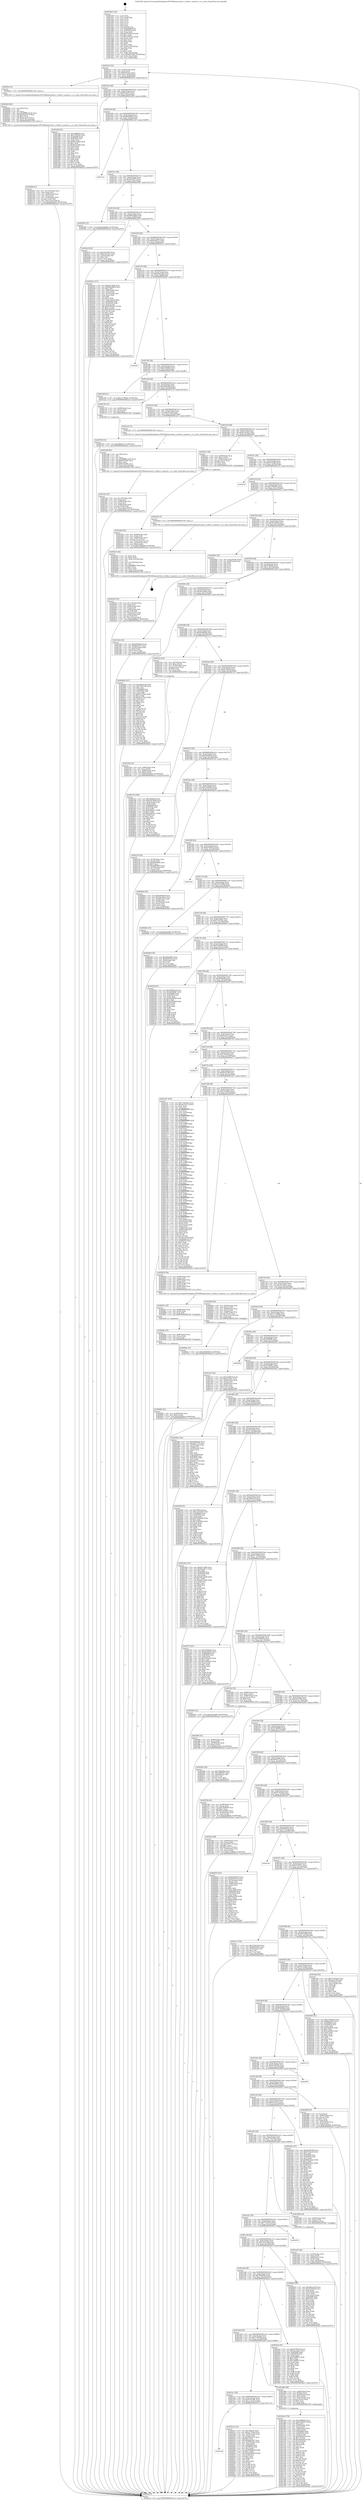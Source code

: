 digraph "0x401450" {
  label = "0x401450 (/mnt/c/Users/mathe/Desktop/tcc/POCII/binaries/extr_ccvlibccv_numeric.c_ccv_solve_Final-ollvm.out::main(0))"
  labelloc = "t"
  node[shape=record]

  Entry [label="",width=0.3,height=0.3,shape=circle,fillcolor=black,style=filled]
  "0x4014c4" [label="{
     0x4014c4 [32]\l
     | [instrs]\l
     &nbsp;&nbsp;0x4014c4 \<+6\>: mov -0xc8(%rbp),%eax\l
     &nbsp;&nbsp;0x4014ca \<+2\>: mov %eax,%ecx\l
     &nbsp;&nbsp;0x4014cc \<+6\>: sub $0x8165c6ca,%ecx\l
     &nbsp;&nbsp;0x4014d2 \<+6\>: mov %eax,-0xdc(%rbp)\l
     &nbsp;&nbsp;0x4014d8 \<+6\>: mov %ecx,-0xe0(%rbp)\l
     &nbsp;&nbsp;0x4014de \<+6\>: je 00000000004020ce \<main+0xc7e\>\l
  }"]
  "0x4020ce" [label="{
     0x4020ce [5]\l
     | [instrs]\l
     &nbsp;&nbsp;0x4020ce \<+5\>: call 0000000000401160 \<next_i\>\l
     | [calls]\l
     &nbsp;&nbsp;0x401160 \{1\} (/mnt/c/Users/mathe/Desktop/tcc/POCII/binaries/extr_ccvlibccv_numeric.c_ccv_solve_Final-ollvm.out::next_i)\l
  }"]
  "0x4014e4" [label="{
     0x4014e4 [28]\l
     | [instrs]\l
     &nbsp;&nbsp;0x4014e4 \<+5\>: jmp 00000000004014e9 \<main+0x99\>\l
     &nbsp;&nbsp;0x4014e9 \<+6\>: mov -0xdc(%rbp),%eax\l
     &nbsp;&nbsp;0x4014ef \<+5\>: sub $0x85cfae37,%eax\l
     &nbsp;&nbsp;0x4014f4 \<+6\>: mov %eax,-0xe4(%rbp)\l
     &nbsp;&nbsp;0x4014fa \<+6\>: je 0000000000401d5b \<main+0x90b\>\l
  }"]
  Exit [label="",width=0.3,height=0.3,shape=circle,fillcolor=black,style=filled,peripheries=2]
  "0x401d5b" [label="{
     0x401d5b [91]\l
     | [instrs]\l
     &nbsp;&nbsp;0x401d5b \<+5\>: mov $0x24ff6f94,%eax\l
     &nbsp;&nbsp;0x401d60 \<+5\>: mov $0x7c387fa5,%ecx\l
     &nbsp;&nbsp;0x401d65 \<+7\>: mov 0x405068,%edx\l
     &nbsp;&nbsp;0x401d6c \<+7\>: mov 0x405054,%esi\l
     &nbsp;&nbsp;0x401d73 \<+2\>: mov %edx,%edi\l
     &nbsp;&nbsp;0x401d75 \<+6\>: add $0x941ad3d6,%edi\l
     &nbsp;&nbsp;0x401d7b \<+3\>: sub $0x1,%edi\l
     &nbsp;&nbsp;0x401d7e \<+6\>: sub $0x941ad3d6,%edi\l
     &nbsp;&nbsp;0x401d84 \<+3\>: imul %edi,%edx\l
     &nbsp;&nbsp;0x401d87 \<+3\>: and $0x1,%edx\l
     &nbsp;&nbsp;0x401d8a \<+3\>: cmp $0x0,%edx\l
     &nbsp;&nbsp;0x401d8d \<+4\>: sete %r8b\l
     &nbsp;&nbsp;0x401d91 \<+3\>: cmp $0xa,%esi\l
     &nbsp;&nbsp;0x401d94 \<+4\>: setl %r9b\l
     &nbsp;&nbsp;0x401d98 \<+3\>: mov %r8b,%r10b\l
     &nbsp;&nbsp;0x401d9b \<+3\>: and %r9b,%r10b\l
     &nbsp;&nbsp;0x401d9e \<+3\>: xor %r9b,%r8b\l
     &nbsp;&nbsp;0x401da1 \<+3\>: or %r8b,%r10b\l
     &nbsp;&nbsp;0x401da4 \<+4\>: test $0x1,%r10b\l
     &nbsp;&nbsp;0x401da8 \<+3\>: cmovne %ecx,%eax\l
     &nbsp;&nbsp;0x401dab \<+6\>: mov %eax,-0xc8(%rbp)\l
     &nbsp;&nbsp;0x401db1 \<+5\>: jmp 0000000000402acf \<main+0x167f\>\l
  }"]
  "0x401500" [label="{
     0x401500 [28]\l
     | [instrs]\l
     &nbsp;&nbsp;0x401500 \<+5\>: jmp 0000000000401505 \<main+0xb5\>\l
     &nbsp;&nbsp;0x401505 \<+6\>: mov -0xdc(%rbp),%eax\l
     &nbsp;&nbsp;0x40150b \<+5\>: sub $0x88189256,%eax\l
     &nbsp;&nbsp;0x401510 \<+6\>: mov %eax,-0xe8(%rbp)\l
     &nbsp;&nbsp;0x401516 \<+6\>: je 0000000000401ce5 \<main+0x895\>\l
  }"]
  "0x402744" [label="{
     0x402744 [15]\l
     | [instrs]\l
     &nbsp;&nbsp;0x402744 \<+10\>: movl $0x3ffdc413,-0xc8(%rbp)\l
     &nbsp;&nbsp;0x40274e \<+5\>: jmp 0000000000402acf \<main+0x167f\>\l
  }"]
  "0x401ce5" [label="{
     0x401ce5\l
  }", style=dashed]
  "0x40151c" [label="{
     0x40151c [28]\l
     | [instrs]\l
     &nbsp;&nbsp;0x40151c \<+5\>: jmp 0000000000401521 \<main+0xd1\>\l
     &nbsp;&nbsp;0x401521 \<+6\>: mov -0xdc(%rbp),%eax\l
     &nbsp;&nbsp;0x401527 \<+5\>: sub $0x8efc93f7,%eax\l
     &nbsp;&nbsp;0x40152c \<+6\>: mov %eax,-0xec(%rbp)\l
     &nbsp;&nbsp;0x401532 \<+6\>: je 0000000000402560 \<main+0x1110\>\l
  }"]
  "0x4026fc" [label="{
     0x4026fc [15]\l
     | [instrs]\l
     &nbsp;&nbsp;0x4026fc \<+10\>: movl $0x544d6560,-0xc8(%rbp)\l
     &nbsp;&nbsp;0x402706 \<+5\>: jmp 0000000000402acf \<main+0x167f\>\l
  }"]
  "0x402560" [label="{
     0x402560 [15]\l
     | [instrs]\l
     &nbsp;&nbsp;0x402560 \<+10\>: movl $0x3452b6b0,-0xc8(%rbp)\l
     &nbsp;&nbsp;0x40256a \<+5\>: jmp 0000000000402acf \<main+0x167f\>\l
  }"]
  "0x401538" [label="{
     0x401538 [28]\l
     | [instrs]\l
     &nbsp;&nbsp;0x401538 \<+5\>: jmp 000000000040153d \<main+0xed\>\l
     &nbsp;&nbsp;0x40153d \<+6\>: mov -0xdc(%rbp),%eax\l
     &nbsp;&nbsp;0x401543 \<+5\>: sub $0x98eed8e9,%eax\l
     &nbsp;&nbsp;0x401548 \<+6\>: mov %eax,-0xf0(%rbp)\l
     &nbsp;&nbsp;0x40154e \<+6\>: je 00000000004022c9 \<main+0xe79\>\l
  }"]
  "0x40269b" [label="{
     0x40269b [25]\l
     | [instrs]\l
     &nbsp;&nbsp;0x40269b \<+4\>: mov -0x48(%rbp),%rax\l
     &nbsp;&nbsp;0x40269f \<+6\>: movl $0x0,(%rax)\l
     &nbsp;&nbsp;0x4026a5 \<+10\>: movl $0xe0a49454,-0xc8(%rbp)\l
     &nbsp;&nbsp;0x4026af \<+5\>: jmp 0000000000402acf \<main+0x167f\>\l
  }"]
  "0x4022c9" [label="{
     0x4022c9 [30]\l
     | [instrs]\l
     &nbsp;&nbsp;0x4022c9 \<+5\>: mov $0x15a3af41,%eax\l
     &nbsp;&nbsp;0x4022ce \<+5\>: mov $0xb10e1da7,%ecx\l
     &nbsp;&nbsp;0x4022d3 \<+3\>: mov -0x2e(%rbp),%dl\l
     &nbsp;&nbsp;0x4022d6 \<+3\>: test $0x1,%dl\l
     &nbsp;&nbsp;0x4022d9 \<+3\>: cmovne %ecx,%eax\l
     &nbsp;&nbsp;0x4022dc \<+6\>: mov %eax,-0xc8(%rbp)\l
     &nbsp;&nbsp;0x4022e2 \<+5\>: jmp 0000000000402acf \<main+0x167f\>\l
  }"]
  "0x401554" [label="{
     0x401554 [28]\l
     | [instrs]\l
     &nbsp;&nbsp;0x401554 \<+5\>: jmp 0000000000401559 \<main+0x109\>\l
     &nbsp;&nbsp;0x401559 \<+6\>: mov -0xdc(%rbp),%eax\l
     &nbsp;&nbsp;0x40155f \<+5\>: sub $0x9eee8111,%eax\l
     &nbsp;&nbsp;0x401564 \<+6\>: mov %eax,-0xf4(%rbp)\l
     &nbsp;&nbsp;0x40156a \<+6\>: je 000000000040221e \<main+0xdce\>\l
  }"]
  "0x40268c" [label="{
     0x40268c [15]\l
     | [instrs]\l
     &nbsp;&nbsp;0x40268c \<+4\>: mov -0x80(%rbp),%rax\l
     &nbsp;&nbsp;0x402690 \<+3\>: mov (%rax),%rax\l
     &nbsp;&nbsp;0x402693 \<+3\>: mov %rax,%rdi\l
     &nbsp;&nbsp;0x402696 \<+5\>: call 0000000000401030 \<free@plt\>\l
     | [calls]\l
     &nbsp;&nbsp;0x401030 \{1\} (unknown)\l
  }"]
  "0x40221e" [label="{
     0x40221e [171]\l
     | [instrs]\l
     &nbsp;&nbsp;0x40221e \<+5\>: mov $0xb31cfe8b,%eax\l
     &nbsp;&nbsp;0x402223 \<+5\>: mov $0x98eed8e9,%ecx\l
     &nbsp;&nbsp;0x402228 \<+2\>: mov $0x1,%dl\l
     &nbsp;&nbsp;0x40222a \<+4\>: mov -0x60(%rbp),%rsi\l
     &nbsp;&nbsp;0x40222e \<+2\>: mov (%rsi),%edi\l
     &nbsp;&nbsp;0x402230 \<+4\>: mov -0x70(%rbp),%rsi\l
     &nbsp;&nbsp;0x402234 \<+2\>: cmp (%rsi),%edi\l
     &nbsp;&nbsp;0x402236 \<+4\>: setl %r8b\l
     &nbsp;&nbsp;0x40223a \<+4\>: and $0x1,%r8b\l
     &nbsp;&nbsp;0x40223e \<+4\>: mov %r8b,-0x2e(%rbp)\l
     &nbsp;&nbsp;0x402242 \<+7\>: mov 0x405068,%edi\l
     &nbsp;&nbsp;0x402249 \<+8\>: mov 0x405054,%r9d\l
     &nbsp;&nbsp;0x402251 \<+3\>: mov %edi,%r10d\l
     &nbsp;&nbsp;0x402254 \<+7\>: add $0x670303b7,%r10d\l
     &nbsp;&nbsp;0x40225b \<+4\>: sub $0x1,%r10d\l
     &nbsp;&nbsp;0x40225f \<+7\>: sub $0x670303b7,%r10d\l
     &nbsp;&nbsp;0x402266 \<+4\>: imul %r10d,%edi\l
     &nbsp;&nbsp;0x40226a \<+3\>: and $0x1,%edi\l
     &nbsp;&nbsp;0x40226d \<+3\>: cmp $0x0,%edi\l
     &nbsp;&nbsp;0x402270 \<+4\>: sete %r8b\l
     &nbsp;&nbsp;0x402274 \<+4\>: cmp $0xa,%r9d\l
     &nbsp;&nbsp;0x402278 \<+4\>: setl %r11b\l
     &nbsp;&nbsp;0x40227c \<+3\>: mov %r8b,%bl\l
     &nbsp;&nbsp;0x40227f \<+3\>: xor $0xff,%bl\l
     &nbsp;&nbsp;0x402282 \<+3\>: mov %r11b,%r14b\l
     &nbsp;&nbsp;0x402285 \<+4\>: xor $0xff,%r14b\l
     &nbsp;&nbsp;0x402289 \<+3\>: xor $0x0,%dl\l
     &nbsp;&nbsp;0x40228c \<+3\>: mov %bl,%r15b\l
     &nbsp;&nbsp;0x40228f \<+4\>: and $0x0,%r15b\l
     &nbsp;&nbsp;0x402293 \<+3\>: and %dl,%r8b\l
     &nbsp;&nbsp;0x402296 \<+3\>: mov %r14b,%r12b\l
     &nbsp;&nbsp;0x402299 \<+4\>: and $0x0,%r12b\l
     &nbsp;&nbsp;0x40229d \<+3\>: and %dl,%r11b\l
     &nbsp;&nbsp;0x4022a0 \<+3\>: or %r8b,%r15b\l
     &nbsp;&nbsp;0x4022a3 \<+3\>: or %r11b,%r12b\l
     &nbsp;&nbsp;0x4022a6 \<+3\>: xor %r12b,%r15b\l
     &nbsp;&nbsp;0x4022a9 \<+3\>: or %r14b,%bl\l
     &nbsp;&nbsp;0x4022ac \<+3\>: xor $0xff,%bl\l
     &nbsp;&nbsp;0x4022af \<+3\>: or $0x0,%dl\l
     &nbsp;&nbsp;0x4022b2 \<+2\>: and %dl,%bl\l
     &nbsp;&nbsp;0x4022b4 \<+3\>: or %bl,%r15b\l
     &nbsp;&nbsp;0x4022b7 \<+4\>: test $0x1,%r15b\l
     &nbsp;&nbsp;0x4022bb \<+3\>: cmovne %ecx,%eax\l
     &nbsp;&nbsp;0x4022be \<+6\>: mov %eax,-0xc8(%rbp)\l
     &nbsp;&nbsp;0x4022c4 \<+5\>: jmp 0000000000402acf \<main+0x167f\>\l
  }"]
  "0x401570" [label="{
     0x401570 [28]\l
     | [instrs]\l
     &nbsp;&nbsp;0x401570 \<+5\>: jmp 0000000000401575 \<main+0x125\>\l
     &nbsp;&nbsp;0x401575 \<+6\>: mov -0xdc(%rbp),%eax\l
     &nbsp;&nbsp;0x40157b \<+5\>: sub $0xa6beac28,%eax\l
     &nbsp;&nbsp;0x401580 \<+6\>: mov %eax,-0xf8(%rbp)\l
     &nbsp;&nbsp;0x401586 \<+6\>: je 0000000000402ab7 \<main+0x1667\>\l
  }"]
  "0x40267a" [label="{
     0x40267a [18]\l
     | [instrs]\l
     &nbsp;&nbsp;0x40267a \<+7\>: mov -0x98(%rbp),%rax\l
     &nbsp;&nbsp;0x402681 \<+3\>: mov (%rax),%rax\l
     &nbsp;&nbsp;0x402684 \<+3\>: mov %rax,%rdi\l
     &nbsp;&nbsp;0x402687 \<+5\>: call 0000000000401030 \<free@plt\>\l
     | [calls]\l
     &nbsp;&nbsp;0x401030 \{1\} (unknown)\l
  }"]
  "0x402ab7" [label="{
     0x402ab7\l
  }", style=dashed]
  "0x40158c" [label="{
     0x40158c [28]\l
     | [instrs]\l
     &nbsp;&nbsp;0x40158c \<+5\>: jmp 0000000000401591 \<main+0x141\>\l
     &nbsp;&nbsp;0x401591 \<+6\>: mov -0xdc(%rbp),%eax\l
     &nbsp;&nbsp;0x401597 \<+5\>: sub $0xaa29dde5,%eax\l
     &nbsp;&nbsp;0x40159c \<+6\>: mov %eax,-0xfc(%rbp)\l
     &nbsp;&nbsp;0x4015a2 \<+6\>: je 0000000000401e98 \<main+0xa48\>\l
  }"]
  "0x401ae8" [label="{
     0x401ae8\l
  }", style=dashed]
  "0x401e98" [label="{
     0x401e98 [15]\l
     | [instrs]\l
     &nbsp;&nbsp;0x401e98 \<+10\>: movl $0x1e7c8926,-0xc8(%rbp)\l
     &nbsp;&nbsp;0x401ea2 \<+5\>: jmp 0000000000402acf \<main+0x167f\>\l
  }"]
  "0x4015a8" [label="{
     0x4015a8 [28]\l
     | [instrs]\l
     &nbsp;&nbsp;0x4015a8 \<+5\>: jmp 00000000004015ad \<main+0x15d\>\l
     &nbsp;&nbsp;0x4015ad \<+6\>: mov -0xdc(%rbp),%eax\l
     &nbsp;&nbsp;0x4015b3 \<+5\>: sub $0xaf04b400,%eax\l
     &nbsp;&nbsp;0x4015b8 \<+6\>: mov %eax,-0x100(%rbp)\l
     &nbsp;&nbsp;0x4015be \<+6\>: je 0000000000402735 \<main+0x12e5\>\l
  }"]
  "0x4025ca" [label="{
     0x4025ca [123]\l
     | [instrs]\l
     &nbsp;&nbsp;0x4025ca \<+5\>: mov $0x7991fcd,%eax\l
     &nbsp;&nbsp;0x4025cf \<+5\>: mov $0x4177f1bd,%ecx\l
     &nbsp;&nbsp;0x4025d4 \<+4\>: mov -0x60(%rbp),%rdx\l
     &nbsp;&nbsp;0x4025d8 \<+2\>: mov (%rdx),%esi\l
     &nbsp;&nbsp;0x4025da \<+6\>: sub $0x26be2fe7,%esi\l
     &nbsp;&nbsp;0x4025e0 \<+3\>: add $0x1,%esi\l
     &nbsp;&nbsp;0x4025e3 \<+6\>: add $0x26be2fe7,%esi\l
     &nbsp;&nbsp;0x4025e9 \<+4\>: mov -0x60(%rbp),%rdx\l
     &nbsp;&nbsp;0x4025ed \<+2\>: mov %esi,(%rdx)\l
     &nbsp;&nbsp;0x4025ef \<+7\>: mov 0x405068,%esi\l
     &nbsp;&nbsp;0x4025f6 \<+7\>: mov 0x405054,%edi\l
     &nbsp;&nbsp;0x4025fd \<+3\>: mov %esi,%r8d\l
     &nbsp;&nbsp;0x402600 \<+7\>: sub $0x304640a0,%r8d\l
     &nbsp;&nbsp;0x402607 \<+4\>: sub $0x1,%r8d\l
     &nbsp;&nbsp;0x40260b \<+7\>: add $0x304640a0,%r8d\l
     &nbsp;&nbsp;0x402612 \<+4\>: imul %r8d,%esi\l
     &nbsp;&nbsp;0x402616 \<+3\>: and $0x1,%esi\l
     &nbsp;&nbsp;0x402619 \<+3\>: cmp $0x0,%esi\l
     &nbsp;&nbsp;0x40261c \<+4\>: sete %r9b\l
     &nbsp;&nbsp;0x402620 \<+3\>: cmp $0xa,%edi\l
     &nbsp;&nbsp;0x402623 \<+4\>: setl %r10b\l
     &nbsp;&nbsp;0x402627 \<+3\>: mov %r9b,%r11b\l
     &nbsp;&nbsp;0x40262a \<+3\>: and %r10b,%r11b\l
     &nbsp;&nbsp;0x40262d \<+3\>: xor %r10b,%r9b\l
     &nbsp;&nbsp;0x402630 \<+3\>: or %r9b,%r11b\l
     &nbsp;&nbsp;0x402633 \<+4\>: test $0x1,%r11b\l
     &nbsp;&nbsp;0x402637 \<+3\>: cmovne %ecx,%eax\l
     &nbsp;&nbsp;0x40263a \<+6\>: mov %eax,-0xc8(%rbp)\l
     &nbsp;&nbsp;0x402640 \<+5\>: jmp 0000000000402acf \<main+0x167f\>\l
  }"]
  "0x402735" [label="{
     0x402735 [15]\l
     | [instrs]\l
     &nbsp;&nbsp;0x402735 \<+4\>: mov -0x68(%rbp),%rax\l
     &nbsp;&nbsp;0x402739 \<+3\>: mov (%rax),%rax\l
     &nbsp;&nbsp;0x40273c \<+3\>: mov %rax,%rdi\l
     &nbsp;&nbsp;0x40273f \<+5\>: call 0000000000401030 \<free@plt\>\l
     | [calls]\l
     &nbsp;&nbsp;0x401030 \{1\} (unknown)\l
  }"]
  "0x4015c4" [label="{
     0x4015c4 [28]\l
     | [instrs]\l
     &nbsp;&nbsp;0x4015c4 \<+5\>: jmp 00000000004015c9 \<main+0x179\>\l
     &nbsp;&nbsp;0x4015c9 \<+6\>: mov -0xdc(%rbp),%eax\l
     &nbsp;&nbsp;0x4015cf \<+5\>: sub $0xaf7acfdc,%eax\l
     &nbsp;&nbsp;0x4015d4 \<+6\>: mov %eax,-0x104(%rbp)\l
     &nbsp;&nbsp;0x4015da \<+6\>: je 0000000000401ed1 \<main+0xa81\>\l
  }"]
  "0x402453" [label="{
     0x402453 [53]\l
     | [instrs]\l
     &nbsp;&nbsp;0x402453 \<+6\>: mov -0x1cc(%rbp),%ecx\l
     &nbsp;&nbsp;0x402459 \<+3\>: imul %eax,%ecx\l
     &nbsp;&nbsp;0x40245c \<+4\>: mov -0x68(%rbp),%rdi\l
     &nbsp;&nbsp;0x402460 \<+3\>: mov (%rdi),%rdi\l
     &nbsp;&nbsp;0x402463 \<+4\>: mov -0x60(%rbp),%r8\l
     &nbsp;&nbsp;0x402467 \<+3\>: movslq (%r8),%r8\l
     &nbsp;&nbsp;0x40246a \<+4\>: mov (%rdi,%r8,8),%rdi\l
     &nbsp;&nbsp;0x40246e \<+4\>: mov -0x50(%rbp),%r8\l
     &nbsp;&nbsp;0x402472 \<+3\>: movslq (%r8),%r8\l
     &nbsp;&nbsp;0x402475 \<+4\>: mov %ecx,(%rdi,%r8,4)\l
     &nbsp;&nbsp;0x402479 \<+10\>: movl $0x6dbdfbb5,-0xc8(%rbp)\l
     &nbsp;&nbsp;0x402483 \<+5\>: jmp 0000000000402acf \<main+0x167f\>\l
  }"]
  "0x401ed1" [label="{
     0x401ed1 [5]\l
     | [instrs]\l
     &nbsp;&nbsp;0x401ed1 \<+5\>: call 0000000000401160 \<next_i\>\l
     | [calls]\l
     &nbsp;&nbsp;0x401160 \{1\} (/mnt/c/Users/mathe/Desktop/tcc/POCII/binaries/extr_ccvlibccv_numeric.c_ccv_solve_Final-ollvm.out::next_i)\l
  }"]
  "0x4015e0" [label="{
     0x4015e0 [28]\l
     | [instrs]\l
     &nbsp;&nbsp;0x4015e0 \<+5\>: jmp 00000000004015e5 \<main+0x195\>\l
     &nbsp;&nbsp;0x4015e5 \<+6\>: mov -0xdc(%rbp),%eax\l
     &nbsp;&nbsp;0x4015eb \<+5\>: sub $0xb10e1da7,%eax\l
     &nbsp;&nbsp;0x4015f0 \<+6\>: mov %eax,-0x108(%rbp)\l
     &nbsp;&nbsp;0x4015f6 \<+6\>: je 00000000004022e7 \<main+0xe97\>\l
  }"]
  "0x402427" [label="{
     0x402427 [44]\l
     | [instrs]\l
     &nbsp;&nbsp;0x402427 \<+2\>: xor %ecx,%ecx\l
     &nbsp;&nbsp;0x402429 \<+5\>: mov $0x2,%edx\l
     &nbsp;&nbsp;0x40242e \<+6\>: mov %edx,-0x1c8(%rbp)\l
     &nbsp;&nbsp;0x402434 \<+1\>: cltd\l
     &nbsp;&nbsp;0x402435 \<+6\>: mov -0x1c8(%rbp),%esi\l
     &nbsp;&nbsp;0x40243b \<+2\>: idiv %esi\l
     &nbsp;&nbsp;0x40243d \<+6\>: imul $0xfffffffe,%edx,%edx\l
     &nbsp;&nbsp;0x402443 \<+3\>: sub $0x1,%ecx\l
     &nbsp;&nbsp;0x402446 \<+2\>: sub %ecx,%edx\l
     &nbsp;&nbsp;0x402448 \<+6\>: mov %edx,-0x1cc(%rbp)\l
     &nbsp;&nbsp;0x40244e \<+5\>: call 0000000000401160 \<next_i\>\l
     | [calls]\l
     &nbsp;&nbsp;0x401160 \{1\} (/mnt/c/Users/mathe/Desktop/tcc/POCII/binaries/extr_ccvlibccv_numeric.c_ccv_solve_Final-ollvm.out::next_i)\l
  }"]
  "0x4022e7" [label="{
     0x4022e7 [29]\l
     | [instrs]\l
     &nbsp;&nbsp;0x4022e7 \<+4\>: mov -0x58(%rbp),%rax\l
     &nbsp;&nbsp;0x4022eb \<+6\>: movl $0x1,(%rax)\l
     &nbsp;&nbsp;0x4022f1 \<+4\>: mov -0x58(%rbp),%rax\l
     &nbsp;&nbsp;0x4022f5 \<+3\>: movslq (%rax),%rax\l
     &nbsp;&nbsp;0x4022f8 \<+4\>: shl $0x2,%rax\l
     &nbsp;&nbsp;0x4022fc \<+3\>: mov %rax,%rdi\l
     &nbsp;&nbsp;0x4022ff \<+5\>: call 0000000000401050 \<malloc@plt\>\l
     | [calls]\l
     &nbsp;&nbsp;0x401050 \{1\} (unknown)\l
  }"]
  "0x4015fc" [label="{
     0x4015fc [28]\l
     | [instrs]\l
     &nbsp;&nbsp;0x4015fc \<+5\>: jmp 0000000000401601 \<main+0x1b1\>\l
     &nbsp;&nbsp;0x401601 \<+6\>: mov -0xdc(%rbp),%eax\l
     &nbsp;&nbsp;0x401607 \<+5\>: sub $0xb31cfe8b,%eax\l
     &nbsp;&nbsp;0x40160c \<+6\>: mov %eax,-0x10c(%rbp)\l
     &nbsp;&nbsp;0x401612 \<+6\>: je 0000000000402a18 \<main+0x15c8\>\l
  }"]
  "0x402304" [label="{
     0x402304 [43]\l
     | [instrs]\l
     &nbsp;&nbsp;0x402304 \<+4\>: mov -0x68(%rbp),%rdi\l
     &nbsp;&nbsp;0x402308 \<+3\>: mov (%rdi),%rdi\l
     &nbsp;&nbsp;0x40230b \<+4\>: mov -0x60(%rbp),%rcx\l
     &nbsp;&nbsp;0x40230f \<+3\>: movslq (%rcx),%rcx\l
     &nbsp;&nbsp;0x402312 \<+4\>: mov %rax,(%rdi,%rcx,8)\l
     &nbsp;&nbsp;0x402316 \<+4\>: mov -0x50(%rbp),%rax\l
     &nbsp;&nbsp;0x40231a \<+6\>: movl $0x0,(%rax)\l
     &nbsp;&nbsp;0x402320 \<+10\>: movl $0xf7e92b98,-0xc8(%rbp)\l
     &nbsp;&nbsp;0x40232a \<+5\>: jmp 0000000000402acf \<main+0x167f\>\l
  }"]
  "0x402a18" [label="{
     0x402a18\l
  }", style=dashed]
  "0x401618" [label="{
     0x401618 [28]\l
     | [instrs]\l
     &nbsp;&nbsp;0x401618 \<+5\>: jmp 000000000040161d \<main+0x1cd\>\l
     &nbsp;&nbsp;0x40161d \<+6\>: mov -0xdc(%rbp),%eax\l
     &nbsp;&nbsp;0x401623 \<+5\>: sub $0xc5f64407,%eax\l
     &nbsp;&nbsp;0x401628 \<+6\>: mov %eax,-0x110(%rbp)\l
     &nbsp;&nbsp;0x40162e \<+6\>: je 0000000000402422 \<main+0xfd2\>\l
  }"]
  "0x40216b" [label="{
     0x40216b [32]\l
     | [instrs]\l
     &nbsp;&nbsp;0x40216b \<+4\>: mov -0x68(%rbp),%rdi\l
     &nbsp;&nbsp;0x40216f \<+3\>: mov %rax,(%rdi)\l
     &nbsp;&nbsp;0x402172 \<+4\>: mov -0x60(%rbp),%rax\l
     &nbsp;&nbsp;0x402176 \<+6\>: movl $0x0,(%rax)\l
     &nbsp;&nbsp;0x40217c \<+10\>: movl $0x3e01bd55,-0xc8(%rbp)\l
     &nbsp;&nbsp;0x402186 \<+5\>: jmp 0000000000402acf \<main+0x167f\>\l
  }"]
  "0x402422" [label="{
     0x402422 [5]\l
     | [instrs]\l
     &nbsp;&nbsp;0x402422 \<+5\>: call 0000000000401160 \<next_i\>\l
     | [calls]\l
     &nbsp;&nbsp;0x401160 \{1\} (/mnt/c/Users/mathe/Desktop/tcc/POCII/binaries/extr_ccvlibccv_numeric.c_ccv_solve_Final-ollvm.out::next_i)\l
  }"]
  "0x401634" [label="{
     0x401634 [28]\l
     | [instrs]\l
     &nbsp;&nbsp;0x401634 \<+5\>: jmp 0000000000401639 \<main+0x1e9\>\l
     &nbsp;&nbsp;0x401639 \<+6\>: mov -0xdc(%rbp),%eax\l
     &nbsp;&nbsp;0x40163f \<+5\>: sub $0xcb3a0a5d,%eax\l
     &nbsp;&nbsp;0x401644 \<+6\>: mov %eax,-0x114(%rbp)\l
     &nbsp;&nbsp;0x40164a \<+6\>: je 0000000000402943 \<main+0x14f3\>\l
  }"]
  "0x4020fb" [label="{
     0x4020fb [41]\l
     | [instrs]\l
     &nbsp;&nbsp;0x4020fb \<+6\>: mov -0x1c4(%rbp),%ecx\l
     &nbsp;&nbsp;0x402101 \<+3\>: imul %eax,%ecx\l
     &nbsp;&nbsp;0x402104 \<+4\>: mov -0x80(%rbp),%rsi\l
     &nbsp;&nbsp;0x402108 \<+3\>: mov (%rsi),%rsi\l
     &nbsp;&nbsp;0x40210b \<+4\>: mov -0x78(%rbp),%rdi\l
     &nbsp;&nbsp;0x40210f \<+3\>: movslq (%rdi),%rdi\l
     &nbsp;&nbsp;0x402112 \<+3\>: mov %ecx,(%rsi,%rdi,4)\l
     &nbsp;&nbsp;0x402115 \<+10\>: movl $0xdde05932,-0xc8(%rbp)\l
     &nbsp;&nbsp;0x40211f \<+5\>: jmp 0000000000402acf \<main+0x167f\>\l
  }"]
  "0x402943" [label="{
     0x402943 [18]\l
     | [instrs]\l
     &nbsp;&nbsp;0x402943 \<+3\>: mov -0x2c(%rbp),%eax\l
     &nbsp;&nbsp;0x402946 \<+4\>: lea -0x28(%rbp),%rsp\l
     &nbsp;&nbsp;0x40294a \<+1\>: pop %rbx\l
     &nbsp;&nbsp;0x40294b \<+2\>: pop %r12\l
     &nbsp;&nbsp;0x40294d \<+2\>: pop %r13\l
     &nbsp;&nbsp;0x40294f \<+2\>: pop %r14\l
     &nbsp;&nbsp;0x402951 \<+2\>: pop %r15\l
     &nbsp;&nbsp;0x402953 \<+1\>: pop %rbp\l
     &nbsp;&nbsp;0x402954 \<+1\>: ret\l
  }"]
  "0x401650" [label="{
     0x401650 [28]\l
     | [instrs]\l
     &nbsp;&nbsp;0x401650 \<+5\>: jmp 0000000000401655 \<main+0x205\>\l
     &nbsp;&nbsp;0x401655 \<+6\>: mov -0xdc(%rbp),%eax\l
     &nbsp;&nbsp;0x40165b \<+5\>: sub $0xcf79b020,%eax\l
     &nbsp;&nbsp;0x401660 \<+6\>: mov %eax,-0x118(%rbp)\l
     &nbsp;&nbsp;0x401666 \<+6\>: je 0000000000401d3d \<main+0x8ed\>\l
  }"]
  "0x4020d3" [label="{
     0x4020d3 [40]\l
     | [instrs]\l
     &nbsp;&nbsp;0x4020d3 \<+5\>: mov $0x2,%ecx\l
     &nbsp;&nbsp;0x4020d8 \<+1\>: cltd\l
     &nbsp;&nbsp;0x4020d9 \<+2\>: idiv %ecx\l
     &nbsp;&nbsp;0x4020db \<+6\>: imul $0xfffffffe,%edx,%ecx\l
     &nbsp;&nbsp;0x4020e1 \<+6\>: add $0xdeeacb74,%ecx\l
     &nbsp;&nbsp;0x4020e7 \<+3\>: add $0x1,%ecx\l
     &nbsp;&nbsp;0x4020ea \<+6\>: sub $0xdeeacb74,%ecx\l
     &nbsp;&nbsp;0x4020f0 \<+6\>: mov %ecx,-0x1c4(%rbp)\l
     &nbsp;&nbsp;0x4020f6 \<+5\>: call 0000000000401160 \<next_i\>\l
     | [calls]\l
     &nbsp;&nbsp;0x401160 \{1\} (/mnt/c/Users/mathe/Desktop/tcc/POCII/binaries/extr_ccvlibccv_numeric.c_ccv_solve_Final-ollvm.out::next_i)\l
  }"]
  "0x401d3d" [label="{
     0x401d3d [30]\l
     | [instrs]\l
     &nbsp;&nbsp;0x401d3d \<+5\>: mov $0x6408e8e0,%eax\l
     &nbsp;&nbsp;0x401d42 \<+5\>: mov $0x85cfae37,%ecx\l
     &nbsp;&nbsp;0x401d47 \<+3\>: mov -0x34(%rbp),%edx\l
     &nbsp;&nbsp;0x401d4a \<+3\>: cmp $0x0,%edx\l
     &nbsp;&nbsp;0x401d4d \<+3\>: cmove %ecx,%eax\l
     &nbsp;&nbsp;0x401d50 \<+6\>: mov %eax,-0xc8(%rbp)\l
     &nbsp;&nbsp;0x401d56 \<+5\>: jmp 0000000000402acf \<main+0x167f\>\l
  }"]
  "0x40166c" [label="{
     0x40166c [28]\l
     | [instrs]\l
     &nbsp;&nbsp;0x40166c \<+5\>: jmp 0000000000401671 \<main+0x221\>\l
     &nbsp;&nbsp;0x401671 \<+6\>: mov -0xdc(%rbp),%eax\l
     &nbsp;&nbsp;0x401677 \<+5\>: sub $0xd41bedd9,%eax\l
     &nbsp;&nbsp;0x40167c \<+6\>: mov %eax,-0x11c(%rbp)\l
     &nbsp;&nbsp;0x401682 \<+6\>: je 000000000040284d \<main+0x13fd\>\l
  }"]
  "0x401f80" [label="{
     0x401f80 [32]\l
     | [instrs]\l
     &nbsp;&nbsp;0x401f80 \<+4\>: mov -0x80(%rbp),%rdi\l
     &nbsp;&nbsp;0x401f84 \<+3\>: mov %rax,(%rdi)\l
     &nbsp;&nbsp;0x401f87 \<+4\>: mov -0x78(%rbp),%rax\l
     &nbsp;&nbsp;0x401f8b \<+6\>: movl $0x0,(%rax)\l
     &nbsp;&nbsp;0x401f91 \<+10\>: movl $0x6eac01a2,-0xc8(%rbp)\l
     &nbsp;&nbsp;0x401f9b \<+5\>: jmp 0000000000402acf \<main+0x167f\>\l
  }"]
  "0x40284d" [label="{
     0x40284d [147]\l
     | [instrs]\l
     &nbsp;&nbsp;0x40284d \<+5\>: mov $0xa6beac28,%eax\l
     &nbsp;&nbsp;0x402852 \<+5\>: mov $0x7ab37c84,%ecx\l
     &nbsp;&nbsp;0x402857 \<+2\>: mov $0x1,%dl\l
     &nbsp;&nbsp;0x402859 \<+7\>: mov 0x405068,%esi\l
     &nbsp;&nbsp;0x402860 \<+7\>: mov 0x405054,%edi\l
     &nbsp;&nbsp;0x402867 \<+3\>: mov %esi,%r8d\l
     &nbsp;&nbsp;0x40286a \<+7\>: sub $0x621e79a2,%r8d\l
     &nbsp;&nbsp;0x402871 \<+4\>: sub $0x1,%r8d\l
     &nbsp;&nbsp;0x402875 \<+7\>: add $0x621e79a2,%r8d\l
     &nbsp;&nbsp;0x40287c \<+4\>: imul %r8d,%esi\l
     &nbsp;&nbsp;0x402880 \<+3\>: and $0x1,%esi\l
     &nbsp;&nbsp;0x402883 \<+3\>: cmp $0x0,%esi\l
     &nbsp;&nbsp;0x402886 \<+4\>: sete %r9b\l
     &nbsp;&nbsp;0x40288a \<+3\>: cmp $0xa,%edi\l
     &nbsp;&nbsp;0x40288d \<+4\>: setl %r10b\l
     &nbsp;&nbsp;0x402891 \<+3\>: mov %r9b,%r11b\l
     &nbsp;&nbsp;0x402894 \<+4\>: xor $0xff,%r11b\l
     &nbsp;&nbsp;0x402898 \<+3\>: mov %r10b,%bl\l
     &nbsp;&nbsp;0x40289b \<+3\>: xor $0xff,%bl\l
     &nbsp;&nbsp;0x40289e \<+3\>: xor $0x1,%dl\l
     &nbsp;&nbsp;0x4028a1 \<+3\>: mov %r11b,%r14b\l
     &nbsp;&nbsp;0x4028a4 \<+4\>: and $0xff,%r14b\l
     &nbsp;&nbsp;0x4028a8 \<+3\>: and %dl,%r9b\l
     &nbsp;&nbsp;0x4028ab \<+3\>: mov %bl,%r15b\l
     &nbsp;&nbsp;0x4028ae \<+4\>: and $0xff,%r15b\l
     &nbsp;&nbsp;0x4028b2 \<+3\>: and %dl,%r10b\l
     &nbsp;&nbsp;0x4028b5 \<+3\>: or %r9b,%r14b\l
     &nbsp;&nbsp;0x4028b8 \<+3\>: or %r10b,%r15b\l
     &nbsp;&nbsp;0x4028bb \<+3\>: xor %r15b,%r14b\l
     &nbsp;&nbsp;0x4028be \<+3\>: or %bl,%r11b\l
     &nbsp;&nbsp;0x4028c1 \<+4\>: xor $0xff,%r11b\l
     &nbsp;&nbsp;0x4028c5 \<+3\>: or $0x1,%dl\l
     &nbsp;&nbsp;0x4028c8 \<+3\>: and %dl,%r11b\l
     &nbsp;&nbsp;0x4028cb \<+3\>: or %r11b,%r14b\l
     &nbsp;&nbsp;0x4028ce \<+4\>: test $0x1,%r14b\l
     &nbsp;&nbsp;0x4028d2 \<+3\>: cmovne %ecx,%eax\l
     &nbsp;&nbsp;0x4028d5 \<+6\>: mov %eax,-0xc8(%rbp)\l
     &nbsp;&nbsp;0x4028db \<+5\>: jmp 0000000000402acf \<main+0x167f\>\l
  }"]
  "0x401688" [label="{
     0x401688 [28]\l
     | [instrs]\l
     &nbsp;&nbsp;0x401688 \<+5\>: jmp 000000000040168d \<main+0x23d\>\l
     &nbsp;&nbsp;0x40168d \<+6\>: mov -0xdc(%rbp),%eax\l
     &nbsp;&nbsp;0x401693 \<+5\>: sub $0xda0a8d9a,%eax\l
     &nbsp;&nbsp;0x401698 \<+6\>: mov %eax,-0x120(%rbp)\l
     &nbsp;&nbsp;0x40169e \<+6\>: je 000000000040214e \<main+0xcfe\>\l
  }"]
  "0x401efe" [label="{
     0x401efe [47]\l
     | [instrs]\l
     &nbsp;&nbsp;0x401efe \<+6\>: mov -0x1c0(%rbp),%ecx\l
     &nbsp;&nbsp;0x401f04 \<+3\>: imul %eax,%ecx\l
     &nbsp;&nbsp;0x401f07 \<+7\>: mov -0x98(%rbp),%rsi\l
     &nbsp;&nbsp;0x401f0e \<+3\>: mov (%rsi),%rsi\l
     &nbsp;&nbsp;0x401f11 \<+7\>: mov -0x90(%rbp),%rdi\l
     &nbsp;&nbsp;0x401f18 \<+3\>: movslq (%rdi),%rdi\l
     &nbsp;&nbsp;0x401f1b \<+3\>: mov %ecx,(%rsi,%rdi,4)\l
     &nbsp;&nbsp;0x401f1e \<+10\>: movl $0x54622776,-0xc8(%rbp)\l
     &nbsp;&nbsp;0x401f28 \<+5\>: jmp 0000000000402acf \<main+0x167f\>\l
  }"]
  "0x40214e" [label="{
     0x40214e [29]\l
     | [instrs]\l
     &nbsp;&nbsp;0x40214e \<+4\>: mov -0x70(%rbp),%rax\l
     &nbsp;&nbsp;0x402152 \<+6\>: movl $0x1,(%rax)\l
     &nbsp;&nbsp;0x402158 \<+4\>: mov -0x70(%rbp),%rax\l
     &nbsp;&nbsp;0x40215c \<+3\>: movslq (%rax),%rax\l
     &nbsp;&nbsp;0x40215f \<+4\>: shl $0x3,%rax\l
     &nbsp;&nbsp;0x402163 \<+3\>: mov %rax,%rdi\l
     &nbsp;&nbsp;0x402166 \<+5\>: call 0000000000401050 \<malloc@plt\>\l
     | [calls]\l
     &nbsp;&nbsp;0x401050 \{1\} (unknown)\l
  }"]
  "0x4016a4" [label="{
     0x4016a4 [28]\l
     | [instrs]\l
     &nbsp;&nbsp;0x4016a4 \<+5\>: jmp 00000000004016a9 \<main+0x259\>\l
     &nbsp;&nbsp;0x4016a9 \<+6\>: mov -0xdc(%rbp),%eax\l
     &nbsp;&nbsp;0x4016af \<+5\>: sub $0xda34f53d,%eax\l
     &nbsp;&nbsp;0x4016b4 \<+6\>: mov %eax,-0x124(%rbp)\l
     &nbsp;&nbsp;0x4016ba \<+6\>: je 00000000004027d1 \<main+0x1381\>\l
  }"]
  "0x401ed6" [label="{
     0x401ed6 [40]\l
     | [instrs]\l
     &nbsp;&nbsp;0x401ed6 \<+5\>: mov $0x2,%ecx\l
     &nbsp;&nbsp;0x401edb \<+1\>: cltd\l
     &nbsp;&nbsp;0x401edc \<+2\>: idiv %ecx\l
     &nbsp;&nbsp;0x401ede \<+6\>: imul $0xfffffffe,%edx,%ecx\l
     &nbsp;&nbsp;0x401ee4 \<+6\>: sub $0x8c54cf81,%ecx\l
     &nbsp;&nbsp;0x401eea \<+3\>: add $0x1,%ecx\l
     &nbsp;&nbsp;0x401eed \<+6\>: add $0x8c54cf81,%ecx\l
     &nbsp;&nbsp;0x401ef3 \<+6\>: mov %ecx,-0x1c0(%rbp)\l
     &nbsp;&nbsp;0x401ef9 \<+5\>: call 0000000000401160 \<next_i\>\l
     | [calls]\l
     &nbsp;&nbsp;0x401160 \{1\} (/mnt/c/Users/mathe/Desktop/tcc/POCII/binaries/extr_ccvlibccv_numeric.c_ccv_solve_Final-ollvm.out::next_i)\l
  }"]
  "0x4027d1" [label="{
     0x4027d1 [109]\l
     | [instrs]\l
     &nbsp;&nbsp;0x4027d1 \<+5\>: mov $0x2000440,%eax\l
     &nbsp;&nbsp;0x4027d6 \<+5\>: mov $0xe3472d46,%ecx\l
     &nbsp;&nbsp;0x4027db \<+7\>: mov -0xc0(%rbp),%rdx\l
     &nbsp;&nbsp;0x4027e2 \<+6\>: movl $0x0,(%rdx)\l
     &nbsp;&nbsp;0x4027e8 \<+7\>: mov 0x405068,%esi\l
     &nbsp;&nbsp;0x4027ef \<+7\>: mov 0x405054,%edi\l
     &nbsp;&nbsp;0x4027f6 \<+3\>: mov %esi,%r8d\l
     &nbsp;&nbsp;0x4027f9 \<+7\>: sub $0x5ba0b5e1,%r8d\l
     &nbsp;&nbsp;0x402800 \<+4\>: sub $0x1,%r8d\l
     &nbsp;&nbsp;0x402804 \<+7\>: add $0x5ba0b5e1,%r8d\l
     &nbsp;&nbsp;0x40280b \<+4\>: imul %r8d,%esi\l
     &nbsp;&nbsp;0x40280f \<+3\>: and $0x1,%esi\l
     &nbsp;&nbsp;0x402812 \<+3\>: cmp $0x0,%esi\l
     &nbsp;&nbsp;0x402815 \<+4\>: sete %r9b\l
     &nbsp;&nbsp;0x402819 \<+3\>: cmp $0xa,%edi\l
     &nbsp;&nbsp;0x40281c \<+4\>: setl %r10b\l
     &nbsp;&nbsp;0x402820 \<+3\>: mov %r9b,%r11b\l
     &nbsp;&nbsp;0x402823 \<+3\>: and %r10b,%r11b\l
     &nbsp;&nbsp;0x402826 \<+3\>: xor %r10b,%r9b\l
     &nbsp;&nbsp;0x402829 \<+3\>: or %r9b,%r11b\l
     &nbsp;&nbsp;0x40282c \<+4\>: test $0x1,%r11b\l
     &nbsp;&nbsp;0x402830 \<+3\>: cmovne %ecx,%eax\l
     &nbsp;&nbsp;0x402833 \<+6\>: mov %eax,-0xc8(%rbp)\l
     &nbsp;&nbsp;0x402839 \<+5\>: jmp 0000000000402acf \<main+0x167f\>\l
  }"]
  "0x4016c0" [label="{
     0x4016c0 [28]\l
     | [instrs]\l
     &nbsp;&nbsp;0x4016c0 \<+5\>: jmp 00000000004016c5 \<main+0x275\>\l
     &nbsp;&nbsp;0x4016c5 \<+6\>: mov -0xdc(%rbp),%eax\l
     &nbsp;&nbsp;0x4016cb \<+5\>: sub $0xdde05932,%eax\l
     &nbsp;&nbsp;0x4016d0 \<+6\>: mov %eax,-0x128(%rbp)\l
     &nbsp;&nbsp;0x4016d6 \<+6\>: je 0000000000402124 \<main+0xcd4\>\l
  }"]
  "0x401de6" [label="{
     0x401de6 [178]\l
     | [instrs]\l
     &nbsp;&nbsp;0x401de6 \<+5\>: mov $0x24ff6f94,%ecx\l
     &nbsp;&nbsp;0x401deb \<+5\>: mov $0xaa29dde5,%edx\l
     &nbsp;&nbsp;0x401df0 \<+3\>: mov $0x1,%sil\l
     &nbsp;&nbsp;0x401df3 \<+7\>: mov -0x98(%rbp),%rdi\l
     &nbsp;&nbsp;0x401dfa \<+3\>: mov %rax,(%rdi)\l
     &nbsp;&nbsp;0x401dfd \<+7\>: mov -0x90(%rbp),%rax\l
     &nbsp;&nbsp;0x401e04 \<+6\>: movl $0x0,(%rax)\l
     &nbsp;&nbsp;0x401e0a \<+8\>: mov 0x405068,%r8d\l
     &nbsp;&nbsp;0x401e12 \<+8\>: mov 0x405054,%r9d\l
     &nbsp;&nbsp;0x401e1a \<+3\>: mov %r8d,%r10d\l
     &nbsp;&nbsp;0x401e1d \<+7\>: sub $0x5b0dc6f,%r10d\l
     &nbsp;&nbsp;0x401e24 \<+4\>: sub $0x1,%r10d\l
     &nbsp;&nbsp;0x401e28 \<+7\>: add $0x5b0dc6f,%r10d\l
     &nbsp;&nbsp;0x401e2f \<+4\>: imul %r10d,%r8d\l
     &nbsp;&nbsp;0x401e33 \<+4\>: and $0x1,%r8d\l
     &nbsp;&nbsp;0x401e37 \<+4\>: cmp $0x0,%r8d\l
     &nbsp;&nbsp;0x401e3b \<+4\>: sete %r11b\l
     &nbsp;&nbsp;0x401e3f \<+4\>: cmp $0xa,%r9d\l
     &nbsp;&nbsp;0x401e43 \<+3\>: setl %bl\l
     &nbsp;&nbsp;0x401e46 \<+3\>: mov %r11b,%r14b\l
     &nbsp;&nbsp;0x401e49 \<+4\>: xor $0xff,%r14b\l
     &nbsp;&nbsp;0x401e4d \<+3\>: mov %bl,%r15b\l
     &nbsp;&nbsp;0x401e50 \<+4\>: xor $0xff,%r15b\l
     &nbsp;&nbsp;0x401e54 \<+4\>: xor $0x1,%sil\l
     &nbsp;&nbsp;0x401e58 \<+3\>: mov %r14b,%r12b\l
     &nbsp;&nbsp;0x401e5b \<+4\>: and $0xff,%r12b\l
     &nbsp;&nbsp;0x401e5f \<+3\>: and %sil,%r11b\l
     &nbsp;&nbsp;0x401e62 \<+3\>: mov %r15b,%r13b\l
     &nbsp;&nbsp;0x401e65 \<+4\>: and $0xff,%r13b\l
     &nbsp;&nbsp;0x401e69 \<+3\>: and %sil,%bl\l
     &nbsp;&nbsp;0x401e6c \<+3\>: or %r11b,%r12b\l
     &nbsp;&nbsp;0x401e6f \<+3\>: or %bl,%r13b\l
     &nbsp;&nbsp;0x401e72 \<+3\>: xor %r13b,%r12b\l
     &nbsp;&nbsp;0x401e75 \<+3\>: or %r15b,%r14b\l
     &nbsp;&nbsp;0x401e78 \<+4\>: xor $0xff,%r14b\l
     &nbsp;&nbsp;0x401e7c \<+4\>: or $0x1,%sil\l
     &nbsp;&nbsp;0x401e80 \<+3\>: and %sil,%r14b\l
     &nbsp;&nbsp;0x401e83 \<+3\>: or %r14b,%r12b\l
     &nbsp;&nbsp;0x401e86 \<+4\>: test $0x1,%r12b\l
     &nbsp;&nbsp;0x401e8a \<+3\>: cmovne %edx,%ecx\l
     &nbsp;&nbsp;0x401e8d \<+6\>: mov %ecx,-0xc8(%rbp)\l
     &nbsp;&nbsp;0x401e93 \<+5\>: jmp 0000000000402acf \<main+0x167f\>\l
  }"]
  "0x402124" [label="{
     0x402124 [42]\l
     | [instrs]\l
     &nbsp;&nbsp;0x402124 \<+4\>: mov -0x78(%rbp),%rax\l
     &nbsp;&nbsp;0x402128 \<+2\>: mov (%rax),%ecx\l
     &nbsp;&nbsp;0x40212a \<+6\>: sub $0xa06036b4,%ecx\l
     &nbsp;&nbsp;0x402130 \<+3\>: add $0x1,%ecx\l
     &nbsp;&nbsp;0x402133 \<+6\>: add $0xa06036b4,%ecx\l
     &nbsp;&nbsp;0x402139 \<+4\>: mov -0x78(%rbp),%rax\l
     &nbsp;&nbsp;0x40213d \<+2\>: mov %ecx,(%rax)\l
     &nbsp;&nbsp;0x40213f \<+10\>: movl $0x6eac01a2,-0xc8(%rbp)\l
     &nbsp;&nbsp;0x402149 \<+5\>: jmp 0000000000402acf \<main+0x167f\>\l
  }"]
  "0x4016dc" [label="{
     0x4016dc [28]\l
     | [instrs]\l
     &nbsp;&nbsp;0x4016dc \<+5\>: jmp 00000000004016e1 \<main+0x291\>\l
     &nbsp;&nbsp;0x4016e1 \<+6\>: mov -0xdc(%rbp),%eax\l
     &nbsp;&nbsp;0x4016e7 \<+5\>: sub $0xe0a49454,%eax\l
     &nbsp;&nbsp;0x4016ec \<+6\>: mov %eax,-0x12c(%rbp)\l
     &nbsp;&nbsp;0x4016f2 \<+6\>: je 00000000004026b4 \<main+0x1264\>\l
  }"]
  "0x401acc" [label="{
     0x401acc [28]\l
     | [instrs]\l
     &nbsp;&nbsp;0x401acc \<+5\>: jmp 0000000000401ad1 \<main+0x681\>\l
     &nbsp;&nbsp;0x401ad1 \<+6\>: mov -0xdc(%rbp),%eax\l
     &nbsp;&nbsp;0x401ad7 \<+5\>: sub $0x7ed7cd91,%eax\l
     &nbsp;&nbsp;0x401adc \<+6\>: mov %eax,-0x1bc(%rbp)\l
     &nbsp;&nbsp;0x401ae2 \<+6\>: je 00000000004025ca \<main+0x117a\>\l
  }"]
  "0x4026b4" [label="{
     0x4026b4 [36]\l
     | [instrs]\l
     &nbsp;&nbsp;0x4026b4 \<+5\>: mov $0xaf04b400,%eax\l
     &nbsp;&nbsp;0x4026b9 \<+5\>: mov $0x182c49a1,%ecx\l
     &nbsp;&nbsp;0x4026be \<+4\>: mov -0x48(%rbp),%rdx\l
     &nbsp;&nbsp;0x4026c2 \<+2\>: mov (%rdx),%esi\l
     &nbsp;&nbsp;0x4026c4 \<+4\>: mov -0x70(%rbp),%rdx\l
     &nbsp;&nbsp;0x4026c8 \<+2\>: cmp (%rdx),%esi\l
     &nbsp;&nbsp;0x4026ca \<+3\>: cmovl %ecx,%eax\l
     &nbsp;&nbsp;0x4026cd \<+6\>: mov %eax,-0xc8(%rbp)\l
     &nbsp;&nbsp;0x4026d3 \<+5\>: jmp 0000000000402acf \<main+0x167f\>\l
  }"]
  "0x4016f8" [label="{
     0x4016f8 [28]\l
     | [instrs]\l
     &nbsp;&nbsp;0x4016f8 \<+5\>: jmp 00000000004016fd \<main+0x2ad\>\l
     &nbsp;&nbsp;0x4016fd \<+6\>: mov -0xdc(%rbp),%eax\l
     &nbsp;&nbsp;0x401703 \<+5\>: sub $0xe276b216,%eax\l
     &nbsp;&nbsp;0x401708 \<+6\>: mov %eax,-0x130(%rbp)\l
     &nbsp;&nbsp;0x40170e \<+6\>: je 0000000000402a62 \<main+0x1612\>\l
  }"]
  "0x401db6" [label="{
     0x401db6 [48]\l
     | [instrs]\l
     &nbsp;&nbsp;0x401db6 \<+7\>: mov -0xa8(%rbp),%rax\l
     &nbsp;&nbsp;0x401dbd \<+6\>: movl $0x64,(%rax)\l
     &nbsp;&nbsp;0x401dc3 \<+7\>: mov -0xa0(%rbp),%rax\l
     &nbsp;&nbsp;0x401dca \<+6\>: movl $0x1,(%rax)\l
     &nbsp;&nbsp;0x401dd0 \<+7\>: mov -0xa0(%rbp),%rax\l
     &nbsp;&nbsp;0x401dd7 \<+3\>: movslq (%rax),%rax\l
     &nbsp;&nbsp;0x401dda \<+4\>: shl $0x2,%rax\l
     &nbsp;&nbsp;0x401dde \<+3\>: mov %rax,%rdi\l
     &nbsp;&nbsp;0x401de1 \<+5\>: call 0000000000401050 \<malloc@plt\>\l
     | [calls]\l
     &nbsp;&nbsp;0x401050 \{1\} (unknown)\l
  }"]
  "0x402a62" [label="{
     0x402a62\l
  }", style=dashed]
  "0x401714" [label="{
     0x401714 [28]\l
     | [instrs]\l
     &nbsp;&nbsp;0x401714 \<+5\>: jmp 0000000000401719 \<main+0x2c9\>\l
     &nbsp;&nbsp;0x401719 \<+6\>: mov -0xdc(%rbp),%eax\l
     &nbsp;&nbsp;0x40171f \<+5\>: sub $0xe3472d46,%eax\l
     &nbsp;&nbsp;0x401724 \<+6\>: mov %eax,-0x134(%rbp)\l
     &nbsp;&nbsp;0x40172a \<+6\>: je 000000000040283e \<main+0x13ee\>\l
  }"]
  "0x401ab0" [label="{
     0x401ab0 [28]\l
     | [instrs]\l
     &nbsp;&nbsp;0x401ab0 \<+5\>: jmp 0000000000401ab5 \<main+0x665\>\l
     &nbsp;&nbsp;0x401ab5 \<+6\>: mov -0xdc(%rbp),%eax\l
     &nbsp;&nbsp;0x401abb \<+5\>: sub $0x7c387fa5,%eax\l
     &nbsp;&nbsp;0x401ac0 \<+6\>: mov %eax,-0x1b8(%rbp)\l
     &nbsp;&nbsp;0x401ac6 \<+6\>: je 0000000000401db6 \<main+0x966\>\l
  }"]
  "0x40283e" [label="{
     0x40283e [15]\l
     | [instrs]\l
     &nbsp;&nbsp;0x40283e \<+10\>: movl $0xd41bedd9,-0xc8(%rbp)\l
     &nbsp;&nbsp;0x402848 \<+5\>: jmp 0000000000402acf \<main+0x167f\>\l
  }"]
  "0x401730" [label="{
     0x401730 [28]\l
     | [instrs]\l
     &nbsp;&nbsp;0x401730 \<+5\>: jmp 0000000000401735 \<main+0x2e5\>\l
     &nbsp;&nbsp;0x401735 \<+6\>: mov -0xdc(%rbp),%eax\l
     &nbsp;&nbsp;0x40173b \<+5\>: sub $0xf76167bc,%eax\l
     &nbsp;&nbsp;0x401740 \<+6\>: mov %eax,-0x138(%rbp)\l
     &nbsp;&nbsp;0x401746 \<+6\>: je 00000000004020b0 \<main+0xc60\>\l
  }"]
  "0x4024aa" [label="{
     0x4024aa [91]\l
     | [instrs]\l
     &nbsp;&nbsp;0x4024aa \<+5\>: mov $0xe276b216,%eax\l
     &nbsp;&nbsp;0x4024af \<+5\>: mov $0x5e1cede5,%ecx\l
     &nbsp;&nbsp;0x4024b4 \<+7\>: mov 0x405068,%edx\l
     &nbsp;&nbsp;0x4024bb \<+7\>: mov 0x405054,%esi\l
     &nbsp;&nbsp;0x4024c2 \<+2\>: mov %edx,%edi\l
     &nbsp;&nbsp;0x4024c4 \<+6\>: add $0x70df8875,%edi\l
     &nbsp;&nbsp;0x4024ca \<+3\>: sub $0x1,%edi\l
     &nbsp;&nbsp;0x4024cd \<+6\>: sub $0x70df8875,%edi\l
     &nbsp;&nbsp;0x4024d3 \<+3\>: imul %edi,%edx\l
     &nbsp;&nbsp;0x4024d6 \<+3\>: and $0x1,%edx\l
     &nbsp;&nbsp;0x4024d9 \<+3\>: cmp $0x0,%edx\l
     &nbsp;&nbsp;0x4024dc \<+4\>: sete %r8b\l
     &nbsp;&nbsp;0x4024e0 \<+3\>: cmp $0xa,%esi\l
     &nbsp;&nbsp;0x4024e3 \<+4\>: setl %r9b\l
     &nbsp;&nbsp;0x4024e7 \<+3\>: mov %r8b,%r10b\l
     &nbsp;&nbsp;0x4024ea \<+3\>: and %r9b,%r10b\l
     &nbsp;&nbsp;0x4024ed \<+3\>: xor %r9b,%r8b\l
     &nbsp;&nbsp;0x4024f0 \<+3\>: or %r8b,%r10b\l
     &nbsp;&nbsp;0x4024f3 \<+4\>: test $0x1,%r10b\l
     &nbsp;&nbsp;0x4024f7 \<+3\>: cmovne %ecx,%eax\l
     &nbsp;&nbsp;0x4024fa \<+6\>: mov %eax,-0xc8(%rbp)\l
     &nbsp;&nbsp;0x402500 \<+5\>: jmp 0000000000402acf \<main+0x167f\>\l
  }"]
  "0x4020b0" [label="{
     0x4020b0 [30]\l
     | [instrs]\l
     &nbsp;&nbsp;0x4020b0 \<+5\>: mov $0xda0a8d9a,%eax\l
     &nbsp;&nbsp;0x4020b5 \<+5\>: mov $0x8165c6ca,%ecx\l
     &nbsp;&nbsp;0x4020ba \<+3\>: mov -0x2f(%rbp),%dl\l
     &nbsp;&nbsp;0x4020bd \<+3\>: test $0x1,%dl\l
     &nbsp;&nbsp;0x4020c0 \<+3\>: cmovne %ecx,%eax\l
     &nbsp;&nbsp;0x4020c3 \<+6\>: mov %eax,-0xc8(%rbp)\l
     &nbsp;&nbsp;0x4020c9 \<+5\>: jmp 0000000000402acf \<main+0x167f\>\l
  }"]
  "0x40174c" [label="{
     0x40174c [28]\l
     | [instrs]\l
     &nbsp;&nbsp;0x40174c \<+5\>: jmp 0000000000401751 \<main+0x301\>\l
     &nbsp;&nbsp;0x401751 \<+6\>: mov -0xdc(%rbp),%eax\l
     &nbsp;&nbsp;0x401757 \<+5\>: sub $0xf7e92b98,%eax\l
     &nbsp;&nbsp;0x40175c \<+6\>: mov %eax,-0x13c(%rbp)\l
     &nbsp;&nbsp;0x401762 \<+6\>: je 000000000040232f \<main+0xedf\>\l
  }"]
  "0x401a94" [label="{
     0x401a94 [28]\l
     | [instrs]\l
     &nbsp;&nbsp;0x401a94 \<+5\>: jmp 0000000000401a99 \<main+0x649\>\l
     &nbsp;&nbsp;0x401a99 \<+6\>: mov -0xdc(%rbp),%eax\l
     &nbsp;&nbsp;0x401a9f \<+5\>: sub $0x7b6f246a,%eax\l
     &nbsp;&nbsp;0x401aa4 \<+6\>: mov %eax,-0x1b4(%rbp)\l
     &nbsp;&nbsp;0x401aaa \<+6\>: je 00000000004024aa \<main+0x105a\>\l
  }"]
  "0x40232f" [label="{
     0x40232f [91]\l
     | [instrs]\l
     &nbsp;&nbsp;0x40232f \<+5\>: mov $0x59459ca9,%eax\l
     &nbsp;&nbsp;0x402334 \<+5\>: mov $0x3306fdb7,%ecx\l
     &nbsp;&nbsp;0x402339 \<+7\>: mov 0x405068,%edx\l
     &nbsp;&nbsp;0x402340 \<+7\>: mov 0x405054,%esi\l
     &nbsp;&nbsp;0x402347 \<+2\>: mov %edx,%edi\l
     &nbsp;&nbsp;0x402349 \<+6\>: sub $0xd3a92bb9,%edi\l
     &nbsp;&nbsp;0x40234f \<+3\>: sub $0x1,%edi\l
     &nbsp;&nbsp;0x402352 \<+6\>: add $0xd3a92bb9,%edi\l
     &nbsp;&nbsp;0x402358 \<+3\>: imul %edi,%edx\l
     &nbsp;&nbsp;0x40235b \<+3\>: and $0x1,%edx\l
     &nbsp;&nbsp;0x40235e \<+3\>: cmp $0x0,%edx\l
     &nbsp;&nbsp;0x402361 \<+4\>: sete %r8b\l
     &nbsp;&nbsp;0x402365 \<+3\>: cmp $0xa,%esi\l
     &nbsp;&nbsp;0x402368 \<+4\>: setl %r9b\l
     &nbsp;&nbsp;0x40236c \<+3\>: mov %r8b,%r10b\l
     &nbsp;&nbsp;0x40236f \<+3\>: and %r9b,%r10b\l
     &nbsp;&nbsp;0x402372 \<+3\>: xor %r9b,%r8b\l
     &nbsp;&nbsp;0x402375 \<+3\>: or %r8b,%r10b\l
     &nbsp;&nbsp;0x402378 \<+4\>: test $0x1,%r10b\l
     &nbsp;&nbsp;0x40237c \<+3\>: cmovne %ecx,%eax\l
     &nbsp;&nbsp;0x40237f \<+6\>: mov %eax,-0xc8(%rbp)\l
     &nbsp;&nbsp;0x402385 \<+5\>: jmp 0000000000402acf \<main+0x167f\>\l
  }"]
  "0x401768" [label="{
     0x401768 [28]\l
     | [instrs]\l
     &nbsp;&nbsp;0x401768 \<+5\>: jmp 000000000040176d \<main+0x31d\>\l
     &nbsp;&nbsp;0x40176d \<+6\>: mov -0xdc(%rbp),%eax\l
     &nbsp;&nbsp;0x401773 \<+5\>: sub $0x2000440,%eax\l
     &nbsp;&nbsp;0x401778 \<+6\>: mov %eax,-0x140(%rbp)\l
     &nbsp;&nbsp;0x40177e \<+6\>: je 0000000000402a9b \<main+0x164b\>\l
  }"]
  "0x4028e0" [label="{
     0x4028e0 [99]\l
     | [instrs]\l
     &nbsp;&nbsp;0x4028e0 \<+5\>: mov $0xa6beac28,%eax\l
     &nbsp;&nbsp;0x4028e5 \<+5\>: mov $0xcb3a0a5d,%ecx\l
     &nbsp;&nbsp;0x4028ea \<+2\>: xor %edx,%edx\l
     &nbsp;&nbsp;0x4028ec \<+7\>: mov -0xc0(%rbp),%rsi\l
     &nbsp;&nbsp;0x4028f3 \<+2\>: mov (%rsi),%edi\l
     &nbsp;&nbsp;0x4028f5 \<+3\>: mov %edi,-0x2c(%rbp)\l
     &nbsp;&nbsp;0x4028f8 \<+7\>: mov 0x405068,%edi\l
     &nbsp;&nbsp;0x4028ff \<+8\>: mov 0x405054,%r8d\l
     &nbsp;&nbsp;0x402907 \<+3\>: sub $0x1,%edx\l
     &nbsp;&nbsp;0x40290a \<+3\>: mov %edi,%r9d\l
     &nbsp;&nbsp;0x40290d \<+3\>: add %edx,%r9d\l
     &nbsp;&nbsp;0x402910 \<+4\>: imul %r9d,%edi\l
     &nbsp;&nbsp;0x402914 \<+3\>: and $0x1,%edi\l
     &nbsp;&nbsp;0x402917 \<+3\>: cmp $0x0,%edi\l
     &nbsp;&nbsp;0x40291a \<+4\>: sete %r10b\l
     &nbsp;&nbsp;0x40291e \<+4\>: cmp $0xa,%r8d\l
     &nbsp;&nbsp;0x402922 \<+4\>: setl %r11b\l
     &nbsp;&nbsp;0x402926 \<+3\>: mov %r10b,%bl\l
     &nbsp;&nbsp;0x402929 \<+3\>: and %r11b,%bl\l
     &nbsp;&nbsp;0x40292c \<+3\>: xor %r11b,%r10b\l
     &nbsp;&nbsp;0x40292f \<+3\>: or %r10b,%bl\l
     &nbsp;&nbsp;0x402932 \<+3\>: test $0x1,%bl\l
     &nbsp;&nbsp;0x402935 \<+3\>: cmovne %ecx,%eax\l
     &nbsp;&nbsp;0x402938 \<+6\>: mov %eax,-0xc8(%rbp)\l
     &nbsp;&nbsp;0x40293e \<+5\>: jmp 0000000000402acf \<main+0x167f\>\l
  }"]
  "0x402a9b" [label="{
     0x402a9b\l
  }", style=dashed]
  "0x401784" [label="{
     0x401784 [28]\l
     | [instrs]\l
     &nbsp;&nbsp;0x401784 \<+5\>: jmp 0000000000401789 \<main+0x339\>\l
     &nbsp;&nbsp;0x401789 \<+6\>: mov -0xdc(%rbp),%eax\l
     &nbsp;&nbsp;0x40178f \<+5\>: sub $0x5ded1c2,%eax\l
     &nbsp;&nbsp;0x401794 \<+6\>: mov %eax,-0x144(%rbp)\l
     &nbsp;&nbsp;0x40179a \<+6\>: je 0000000000402762 \<main+0x1312\>\l
  }"]
  "0x401a78" [label="{
     0x401a78 [28]\l
     | [instrs]\l
     &nbsp;&nbsp;0x401a78 \<+5\>: jmp 0000000000401a7d \<main+0x62d\>\l
     &nbsp;&nbsp;0x401a7d \<+6\>: mov -0xdc(%rbp),%eax\l
     &nbsp;&nbsp;0x401a83 \<+5\>: sub $0x7ab37c84,%eax\l
     &nbsp;&nbsp;0x401a88 \<+6\>: mov %eax,-0x1b0(%rbp)\l
     &nbsp;&nbsp;0x401a8e \<+6\>: je 00000000004028e0 \<main+0x1490\>\l
  }"]
  "0x402762" [label="{
     0x402762\l
  }", style=dashed]
  "0x4017a0" [label="{
     0x4017a0 [28]\l
     | [instrs]\l
     &nbsp;&nbsp;0x4017a0 \<+5\>: jmp 00000000004017a5 \<main+0x355\>\l
     &nbsp;&nbsp;0x4017a5 \<+6\>: mov -0xdc(%rbp),%eax\l
     &nbsp;&nbsp;0x4017ab \<+5\>: sub $0x7991fcd,%eax\l
     &nbsp;&nbsp;0x4017b0 \<+6\>: mov %eax,-0x148(%rbp)\l
     &nbsp;&nbsp;0x4017b6 \<+6\>: je 0000000000402a71 \<main+0x1621\>\l
  }"]
  "0x402955" [label="{
     0x402955\l
  }", style=dashed]
  "0x402a71" [label="{
     0x402a71\l
  }", style=dashed]
  "0x4017bc" [label="{
     0x4017bc [28]\l
     | [instrs]\l
     &nbsp;&nbsp;0x4017bc \<+5\>: jmp 00000000004017c1 \<main+0x371\>\l
     &nbsp;&nbsp;0x4017c1 \<+6\>: mov -0xdc(%rbp),%eax\l
     &nbsp;&nbsp;0x4017c7 \<+5\>: sub $0x81d3748,%eax\l
     &nbsp;&nbsp;0x4017cc \<+6\>: mov %eax,-0x14c(%rbp)\l
     &nbsp;&nbsp;0x4017d2 \<+6\>: je 0000000000401b27 \<main+0x6d7\>\l
  }"]
  "0x401d19" [label="{
     0x401d19 [36]\l
     | [instrs]\l
     &nbsp;&nbsp;0x401d19 \<+7\>: mov -0xb0(%rbp),%rdi\l
     &nbsp;&nbsp;0x401d20 \<+2\>: mov %eax,(%rdi)\l
     &nbsp;&nbsp;0x401d22 \<+7\>: mov -0xb0(%rbp),%rdi\l
     &nbsp;&nbsp;0x401d29 \<+2\>: mov (%rdi),%eax\l
     &nbsp;&nbsp;0x401d2b \<+3\>: mov %eax,-0x34(%rbp)\l
     &nbsp;&nbsp;0x401d2e \<+10\>: movl $0xcf79b020,-0xc8(%rbp)\l
     &nbsp;&nbsp;0x401d38 \<+5\>: jmp 0000000000402acf \<main+0x167f\>\l
  }"]
  "0x401b27" [label="{
     0x401b27 [416]\l
     | [instrs]\l
     &nbsp;&nbsp;0x401b27 \<+5\>: mov $0x77327bae,%eax\l
     &nbsp;&nbsp;0x401b2c \<+5\>: mov $0x5d75d71a,%ecx\l
     &nbsp;&nbsp;0x401b31 \<+2\>: xor %edx,%edx\l
     &nbsp;&nbsp;0x401b33 \<+3\>: mov %rsp,%rsi\l
     &nbsp;&nbsp;0x401b36 \<+4\>: add $0xfffffffffffffff0,%rsi\l
     &nbsp;&nbsp;0x401b3a \<+3\>: mov %rsi,%rsp\l
     &nbsp;&nbsp;0x401b3d \<+7\>: mov %rsi,-0xc0(%rbp)\l
     &nbsp;&nbsp;0x401b44 \<+3\>: mov %rsp,%rsi\l
     &nbsp;&nbsp;0x401b47 \<+4\>: add $0xfffffffffffffff0,%rsi\l
     &nbsp;&nbsp;0x401b4b \<+3\>: mov %rsi,%rsp\l
     &nbsp;&nbsp;0x401b4e \<+3\>: mov %rsp,%rdi\l
     &nbsp;&nbsp;0x401b51 \<+4\>: add $0xfffffffffffffff0,%rdi\l
     &nbsp;&nbsp;0x401b55 \<+3\>: mov %rdi,%rsp\l
     &nbsp;&nbsp;0x401b58 \<+7\>: mov %rdi,-0xb8(%rbp)\l
     &nbsp;&nbsp;0x401b5f \<+3\>: mov %rsp,%rdi\l
     &nbsp;&nbsp;0x401b62 \<+4\>: add $0xfffffffffffffff0,%rdi\l
     &nbsp;&nbsp;0x401b66 \<+3\>: mov %rdi,%rsp\l
     &nbsp;&nbsp;0x401b69 \<+7\>: mov %rdi,-0xb0(%rbp)\l
     &nbsp;&nbsp;0x401b70 \<+3\>: mov %rsp,%rdi\l
     &nbsp;&nbsp;0x401b73 \<+4\>: add $0xfffffffffffffff0,%rdi\l
     &nbsp;&nbsp;0x401b77 \<+3\>: mov %rdi,%rsp\l
     &nbsp;&nbsp;0x401b7a \<+7\>: mov %rdi,-0xa8(%rbp)\l
     &nbsp;&nbsp;0x401b81 \<+3\>: mov %rsp,%rdi\l
     &nbsp;&nbsp;0x401b84 \<+4\>: add $0xfffffffffffffff0,%rdi\l
     &nbsp;&nbsp;0x401b88 \<+3\>: mov %rdi,%rsp\l
     &nbsp;&nbsp;0x401b8b \<+7\>: mov %rdi,-0xa0(%rbp)\l
     &nbsp;&nbsp;0x401b92 \<+3\>: mov %rsp,%rdi\l
     &nbsp;&nbsp;0x401b95 \<+4\>: add $0xfffffffffffffff0,%rdi\l
     &nbsp;&nbsp;0x401b99 \<+3\>: mov %rdi,%rsp\l
     &nbsp;&nbsp;0x401b9c \<+7\>: mov %rdi,-0x98(%rbp)\l
     &nbsp;&nbsp;0x401ba3 \<+3\>: mov %rsp,%rdi\l
     &nbsp;&nbsp;0x401ba6 \<+4\>: add $0xfffffffffffffff0,%rdi\l
     &nbsp;&nbsp;0x401baa \<+3\>: mov %rdi,%rsp\l
     &nbsp;&nbsp;0x401bad \<+7\>: mov %rdi,-0x90(%rbp)\l
     &nbsp;&nbsp;0x401bb4 \<+3\>: mov %rsp,%rdi\l
     &nbsp;&nbsp;0x401bb7 \<+4\>: add $0xfffffffffffffff0,%rdi\l
     &nbsp;&nbsp;0x401bbb \<+3\>: mov %rdi,%rsp\l
     &nbsp;&nbsp;0x401bbe \<+7\>: mov %rdi,-0x88(%rbp)\l
     &nbsp;&nbsp;0x401bc5 \<+3\>: mov %rsp,%rdi\l
     &nbsp;&nbsp;0x401bc8 \<+4\>: add $0xfffffffffffffff0,%rdi\l
     &nbsp;&nbsp;0x401bcc \<+3\>: mov %rdi,%rsp\l
     &nbsp;&nbsp;0x401bcf \<+4\>: mov %rdi,-0x80(%rbp)\l
     &nbsp;&nbsp;0x401bd3 \<+3\>: mov %rsp,%rdi\l
     &nbsp;&nbsp;0x401bd6 \<+4\>: add $0xfffffffffffffff0,%rdi\l
     &nbsp;&nbsp;0x401bda \<+3\>: mov %rdi,%rsp\l
     &nbsp;&nbsp;0x401bdd \<+4\>: mov %rdi,-0x78(%rbp)\l
     &nbsp;&nbsp;0x401be1 \<+3\>: mov %rsp,%rdi\l
     &nbsp;&nbsp;0x401be4 \<+4\>: add $0xfffffffffffffff0,%rdi\l
     &nbsp;&nbsp;0x401be8 \<+3\>: mov %rdi,%rsp\l
     &nbsp;&nbsp;0x401beb \<+4\>: mov %rdi,-0x70(%rbp)\l
     &nbsp;&nbsp;0x401bef \<+3\>: mov %rsp,%rdi\l
     &nbsp;&nbsp;0x401bf2 \<+4\>: add $0xfffffffffffffff0,%rdi\l
     &nbsp;&nbsp;0x401bf6 \<+3\>: mov %rdi,%rsp\l
     &nbsp;&nbsp;0x401bf9 \<+4\>: mov %rdi,-0x68(%rbp)\l
     &nbsp;&nbsp;0x401bfd \<+3\>: mov %rsp,%rdi\l
     &nbsp;&nbsp;0x401c00 \<+4\>: add $0xfffffffffffffff0,%rdi\l
     &nbsp;&nbsp;0x401c04 \<+3\>: mov %rdi,%rsp\l
     &nbsp;&nbsp;0x401c07 \<+4\>: mov %rdi,-0x60(%rbp)\l
     &nbsp;&nbsp;0x401c0b \<+3\>: mov %rsp,%rdi\l
     &nbsp;&nbsp;0x401c0e \<+4\>: add $0xfffffffffffffff0,%rdi\l
     &nbsp;&nbsp;0x401c12 \<+3\>: mov %rdi,%rsp\l
     &nbsp;&nbsp;0x401c15 \<+4\>: mov %rdi,-0x58(%rbp)\l
     &nbsp;&nbsp;0x401c19 \<+3\>: mov %rsp,%rdi\l
     &nbsp;&nbsp;0x401c1c \<+4\>: add $0xfffffffffffffff0,%rdi\l
     &nbsp;&nbsp;0x401c20 \<+3\>: mov %rdi,%rsp\l
     &nbsp;&nbsp;0x401c23 \<+4\>: mov %rdi,-0x50(%rbp)\l
     &nbsp;&nbsp;0x401c27 \<+3\>: mov %rsp,%rdi\l
     &nbsp;&nbsp;0x401c2a \<+4\>: add $0xfffffffffffffff0,%rdi\l
     &nbsp;&nbsp;0x401c2e \<+3\>: mov %rdi,%rsp\l
     &nbsp;&nbsp;0x401c31 \<+4\>: mov %rdi,-0x48(%rbp)\l
     &nbsp;&nbsp;0x401c35 \<+3\>: mov %rsp,%rdi\l
     &nbsp;&nbsp;0x401c38 \<+4\>: add $0xfffffffffffffff0,%rdi\l
     &nbsp;&nbsp;0x401c3c \<+3\>: mov %rdi,%rsp\l
     &nbsp;&nbsp;0x401c3f \<+4\>: mov %rdi,-0x40(%rbp)\l
     &nbsp;&nbsp;0x401c43 \<+7\>: mov -0xc0(%rbp),%rdi\l
     &nbsp;&nbsp;0x401c4a \<+6\>: movl $0x0,(%rdi)\l
     &nbsp;&nbsp;0x401c50 \<+7\>: mov -0xcc(%rbp),%r8d\l
     &nbsp;&nbsp;0x401c57 \<+3\>: mov %r8d,(%rsi)\l
     &nbsp;&nbsp;0x401c5a \<+7\>: mov -0xb8(%rbp),%rdi\l
     &nbsp;&nbsp;0x401c61 \<+7\>: mov -0xd8(%rbp),%r9\l
     &nbsp;&nbsp;0x401c68 \<+3\>: mov %r9,(%rdi)\l
     &nbsp;&nbsp;0x401c6b \<+3\>: cmpl $0x2,(%rsi)\l
     &nbsp;&nbsp;0x401c6e \<+4\>: setne %r10b\l
     &nbsp;&nbsp;0x401c72 \<+4\>: and $0x1,%r10b\l
     &nbsp;&nbsp;0x401c76 \<+4\>: mov %r10b,-0x35(%rbp)\l
     &nbsp;&nbsp;0x401c7a \<+8\>: mov 0x405068,%r11d\l
     &nbsp;&nbsp;0x401c82 \<+7\>: mov 0x405054,%ebx\l
     &nbsp;&nbsp;0x401c89 \<+3\>: sub $0x1,%edx\l
     &nbsp;&nbsp;0x401c8c \<+3\>: mov %r11d,%r14d\l
     &nbsp;&nbsp;0x401c8f \<+3\>: add %edx,%r14d\l
     &nbsp;&nbsp;0x401c92 \<+4\>: imul %r14d,%r11d\l
     &nbsp;&nbsp;0x401c96 \<+4\>: and $0x1,%r11d\l
     &nbsp;&nbsp;0x401c9a \<+4\>: cmp $0x0,%r11d\l
     &nbsp;&nbsp;0x401c9e \<+4\>: sete %r10b\l
     &nbsp;&nbsp;0x401ca2 \<+3\>: cmp $0xa,%ebx\l
     &nbsp;&nbsp;0x401ca5 \<+4\>: setl %r15b\l
     &nbsp;&nbsp;0x401ca9 \<+3\>: mov %r10b,%r12b\l
     &nbsp;&nbsp;0x401cac \<+3\>: and %r15b,%r12b\l
     &nbsp;&nbsp;0x401caf \<+3\>: xor %r15b,%r10b\l
     &nbsp;&nbsp;0x401cb2 \<+3\>: or %r10b,%r12b\l
     &nbsp;&nbsp;0x401cb5 \<+4\>: test $0x1,%r12b\l
     &nbsp;&nbsp;0x401cb9 \<+3\>: cmovne %ecx,%eax\l
     &nbsp;&nbsp;0x401cbc \<+6\>: mov %eax,-0xc8(%rbp)\l
     &nbsp;&nbsp;0x401cc2 \<+5\>: jmp 0000000000402acf \<main+0x167f\>\l
  }"]
  "0x4017d8" [label="{
     0x4017d8 [28]\l
     | [instrs]\l
     &nbsp;&nbsp;0x4017d8 \<+5\>: jmp 00000000004017dd \<main+0x38d\>\l
     &nbsp;&nbsp;0x4017dd \<+6\>: mov -0xdc(%rbp),%eax\l
     &nbsp;&nbsp;0x4017e3 \<+5\>: sub $0x15a3af41,%eax\l
     &nbsp;&nbsp;0x4017e8 \<+6\>: mov %eax,-0x150(%rbp)\l
     &nbsp;&nbsp;0x4017ee \<+6\>: je 0000000000402654 \<main+0x1204\>\l
  }"]
  "0x401a5c" [label="{
     0x401a5c [28]\l
     | [instrs]\l
     &nbsp;&nbsp;0x401a5c \<+5\>: jmp 0000000000401a61 \<main+0x611\>\l
     &nbsp;&nbsp;0x401a61 \<+6\>: mov -0xdc(%rbp),%eax\l
     &nbsp;&nbsp;0x401a67 \<+5\>: sub $0x77327bae,%eax\l
     &nbsp;&nbsp;0x401a6c \<+6\>: mov %eax,-0x1ac(%rbp)\l
     &nbsp;&nbsp;0x401a72 \<+6\>: je 0000000000402955 \<main+0x1505\>\l
  }"]
  "0x402654" [label="{
     0x402654 [38]\l
     | [instrs]\l
     &nbsp;&nbsp;0x402654 \<+7\>: mov -0x98(%rbp),%rax\l
     &nbsp;&nbsp;0x40265b \<+3\>: mov (%rax),%rdi\l
     &nbsp;&nbsp;0x40265e \<+4\>: mov -0x80(%rbp),%rax\l
     &nbsp;&nbsp;0x402662 \<+3\>: mov (%rax),%rsi\l
     &nbsp;&nbsp;0x402665 \<+4\>: mov -0x68(%rbp),%rax\l
     &nbsp;&nbsp;0x402669 \<+3\>: mov (%rax),%rdx\l
     &nbsp;&nbsp;0x40266c \<+7\>: mov -0xa8(%rbp),%rax\l
     &nbsp;&nbsp;0x402673 \<+2\>: mov (%rax),%ecx\l
     &nbsp;&nbsp;0x402675 \<+5\>: call 0000000000401430 \<ccv_solve\>\l
     | [calls]\l
     &nbsp;&nbsp;0x401430 \{1\} (/mnt/c/Users/mathe/Desktop/tcc/POCII/binaries/extr_ccvlibccv_numeric.c_ccv_solve_Final-ollvm.out::ccv_solve)\l
  }"]
  "0x4017f4" [label="{
     0x4017f4 [28]\l
     | [instrs]\l
     &nbsp;&nbsp;0x4017f4 \<+5\>: jmp 00000000004017f9 \<main+0x3a9\>\l
     &nbsp;&nbsp;0x4017f9 \<+6\>: mov -0xdc(%rbp),%eax\l
     &nbsp;&nbsp;0x4017ff \<+5\>: sub $0x182c49a1,%eax\l
     &nbsp;&nbsp;0x401804 \<+6\>: mov %eax,-0x154(%rbp)\l
     &nbsp;&nbsp;0x40180a \<+6\>: je 00000000004026d8 \<main+0x1288\>\l
  }"]
  "0x401d06" [label="{
     0x401d06 [19]\l
     | [instrs]\l
     &nbsp;&nbsp;0x401d06 \<+7\>: mov -0xb8(%rbp),%rax\l
     &nbsp;&nbsp;0x401d0d \<+3\>: mov (%rax),%rax\l
     &nbsp;&nbsp;0x401d10 \<+4\>: mov 0x8(%rax),%rdi\l
     &nbsp;&nbsp;0x401d14 \<+5\>: call 0000000000401060 \<atoi@plt\>\l
     | [calls]\l
     &nbsp;&nbsp;0x401060 \{1\} (unknown)\l
  }"]
  "0x4026d8" [label="{
     0x4026d8 [36]\l
     | [instrs]\l
     &nbsp;&nbsp;0x4026d8 \<+4\>: mov -0x40(%rbp),%rax\l
     &nbsp;&nbsp;0x4026dc \<+6\>: movl $0x1,(%rax)\l
     &nbsp;&nbsp;0x4026e2 \<+4\>: mov -0x68(%rbp),%rax\l
     &nbsp;&nbsp;0x4026e6 \<+3\>: mov (%rax),%rax\l
     &nbsp;&nbsp;0x4026e9 \<+4\>: mov -0x48(%rbp),%rcx\l
     &nbsp;&nbsp;0x4026ed \<+3\>: movslq (%rcx),%rcx\l
     &nbsp;&nbsp;0x4026f0 \<+4\>: mov (%rax,%rcx,8),%rax\l
     &nbsp;&nbsp;0x4026f4 \<+3\>: mov %rax,%rdi\l
     &nbsp;&nbsp;0x4026f7 \<+5\>: call 0000000000401030 \<free@plt\>\l
     | [calls]\l
     &nbsp;&nbsp;0x401030 \{1\} (unknown)\l
  }"]
  "0x401810" [label="{
     0x401810 [28]\l
     | [instrs]\l
     &nbsp;&nbsp;0x401810 \<+5\>: jmp 0000000000401815 \<main+0x3c5\>\l
     &nbsp;&nbsp;0x401815 \<+6\>: mov -0xdc(%rbp),%eax\l
     &nbsp;&nbsp;0x40181b \<+5\>: sub $0x1e7c8926,%eax\l
     &nbsp;&nbsp;0x401820 \<+6\>: mov %eax,-0x158(%rbp)\l
     &nbsp;&nbsp;0x401826 \<+6\>: je 0000000000401ea7 \<main+0xa57\>\l
  }"]
  "0x401a40" [label="{
     0x401a40 [28]\l
     | [instrs]\l
     &nbsp;&nbsp;0x401a40 \<+5\>: jmp 0000000000401a45 \<main+0x5f5\>\l
     &nbsp;&nbsp;0x401a45 \<+6\>: mov -0xdc(%rbp),%eax\l
     &nbsp;&nbsp;0x401a4b \<+5\>: sub $0x71941023,%eax\l
     &nbsp;&nbsp;0x401a50 \<+6\>: mov %eax,-0x1a8(%rbp)\l
     &nbsp;&nbsp;0x401a56 \<+6\>: je 0000000000401d06 \<main+0x8b6\>\l
  }"]
  "0x401ea7" [label="{
     0x401ea7 [42]\l
     | [instrs]\l
     &nbsp;&nbsp;0x401ea7 \<+5\>: mov $0x518f8470,%eax\l
     &nbsp;&nbsp;0x401eac \<+5\>: mov $0xaf7acfdc,%ecx\l
     &nbsp;&nbsp;0x401eb1 \<+7\>: mov -0x90(%rbp),%rdx\l
     &nbsp;&nbsp;0x401eb8 \<+2\>: mov (%rdx),%esi\l
     &nbsp;&nbsp;0x401eba \<+7\>: mov -0xa0(%rbp),%rdx\l
     &nbsp;&nbsp;0x401ec1 \<+2\>: cmp (%rdx),%esi\l
     &nbsp;&nbsp;0x401ec3 \<+3\>: cmovl %ecx,%eax\l
     &nbsp;&nbsp;0x401ec6 \<+6\>: mov %eax,-0xc8(%rbp)\l
     &nbsp;&nbsp;0x401ecc \<+5\>: jmp 0000000000402acf \<main+0x167f\>\l
  }"]
  "0x40182c" [label="{
     0x40182c [28]\l
     | [instrs]\l
     &nbsp;&nbsp;0x40182c \<+5\>: jmp 0000000000401831 \<main+0x3e1\>\l
     &nbsp;&nbsp;0x401831 \<+6\>: mov -0xdc(%rbp),%eax\l
     &nbsp;&nbsp;0x401837 \<+5\>: sub $0x24ff6f94,%eax\l
     &nbsp;&nbsp;0x40183c \<+6\>: mov %eax,-0x15c(%rbp)\l
     &nbsp;&nbsp;0x401842 \<+6\>: je 000000000040299a \<main+0x154a\>\l
  }"]
  "0x401fa0" [label="{
     0x401fa0 [147]\l
     | [instrs]\l
     &nbsp;&nbsp;0x401fa0 \<+5\>: mov $0x6a3667d0,%eax\l
     &nbsp;&nbsp;0x401fa5 \<+5\>: mov $0x57c63a0a,%ecx\l
     &nbsp;&nbsp;0x401faa \<+2\>: mov $0x1,%dl\l
     &nbsp;&nbsp;0x401fac \<+7\>: mov 0x405068,%esi\l
     &nbsp;&nbsp;0x401fb3 \<+7\>: mov 0x405054,%edi\l
     &nbsp;&nbsp;0x401fba \<+3\>: mov %esi,%r8d\l
     &nbsp;&nbsp;0x401fbd \<+7\>: add $0x96d5cba2,%r8d\l
     &nbsp;&nbsp;0x401fc4 \<+4\>: sub $0x1,%r8d\l
     &nbsp;&nbsp;0x401fc8 \<+7\>: sub $0x96d5cba2,%r8d\l
     &nbsp;&nbsp;0x401fcf \<+4\>: imul %r8d,%esi\l
     &nbsp;&nbsp;0x401fd3 \<+3\>: and $0x1,%esi\l
     &nbsp;&nbsp;0x401fd6 \<+3\>: cmp $0x0,%esi\l
     &nbsp;&nbsp;0x401fd9 \<+4\>: sete %r9b\l
     &nbsp;&nbsp;0x401fdd \<+3\>: cmp $0xa,%edi\l
     &nbsp;&nbsp;0x401fe0 \<+4\>: setl %r10b\l
     &nbsp;&nbsp;0x401fe4 \<+3\>: mov %r9b,%r11b\l
     &nbsp;&nbsp;0x401fe7 \<+4\>: xor $0xff,%r11b\l
     &nbsp;&nbsp;0x401feb \<+3\>: mov %r10b,%bl\l
     &nbsp;&nbsp;0x401fee \<+3\>: xor $0xff,%bl\l
     &nbsp;&nbsp;0x401ff1 \<+3\>: xor $0x0,%dl\l
     &nbsp;&nbsp;0x401ff4 \<+3\>: mov %r11b,%r14b\l
     &nbsp;&nbsp;0x401ff7 \<+4\>: and $0x0,%r14b\l
     &nbsp;&nbsp;0x401ffb \<+3\>: and %dl,%r9b\l
     &nbsp;&nbsp;0x401ffe \<+3\>: mov %bl,%r15b\l
     &nbsp;&nbsp;0x402001 \<+4\>: and $0x0,%r15b\l
     &nbsp;&nbsp;0x402005 \<+3\>: and %dl,%r10b\l
     &nbsp;&nbsp;0x402008 \<+3\>: or %r9b,%r14b\l
     &nbsp;&nbsp;0x40200b \<+3\>: or %r10b,%r15b\l
     &nbsp;&nbsp;0x40200e \<+3\>: xor %r15b,%r14b\l
     &nbsp;&nbsp;0x402011 \<+3\>: or %bl,%r11b\l
     &nbsp;&nbsp;0x402014 \<+4\>: xor $0xff,%r11b\l
     &nbsp;&nbsp;0x402018 \<+3\>: or $0x0,%dl\l
     &nbsp;&nbsp;0x40201b \<+3\>: and %dl,%r11b\l
     &nbsp;&nbsp;0x40201e \<+3\>: or %r11b,%r14b\l
     &nbsp;&nbsp;0x402021 \<+4\>: test $0x1,%r14b\l
     &nbsp;&nbsp;0x402025 \<+3\>: cmovne %ecx,%eax\l
     &nbsp;&nbsp;0x402028 \<+6\>: mov %eax,-0xc8(%rbp)\l
     &nbsp;&nbsp;0x40202e \<+5\>: jmp 0000000000402acf \<main+0x167f\>\l
  }"]
  "0x40299a" [label="{
     0x40299a\l
  }", style=dashed]
  "0x401848" [label="{
     0x401848 [28]\l
     | [instrs]\l
     &nbsp;&nbsp;0x401848 \<+5\>: jmp 000000000040184d \<main+0x3fd\>\l
     &nbsp;&nbsp;0x40184d \<+6\>: mov -0xdc(%rbp),%eax\l
     &nbsp;&nbsp;0x401853 \<+5\>: sub $0x3306fdb7,%eax\l
     &nbsp;&nbsp;0x401858 \<+6\>: mov %eax,-0x160(%rbp)\l
     &nbsp;&nbsp;0x40185e \<+6\>: je 000000000040238a \<main+0xf3a\>\l
  }"]
  "0x401a24" [label="{
     0x401a24 [28]\l
     | [instrs]\l
     &nbsp;&nbsp;0x401a24 \<+5\>: jmp 0000000000401a29 \<main+0x5d9\>\l
     &nbsp;&nbsp;0x401a29 \<+6\>: mov -0xdc(%rbp),%eax\l
     &nbsp;&nbsp;0x401a2f \<+5\>: sub $0x6eac01a2,%eax\l
     &nbsp;&nbsp;0x401a34 \<+6\>: mov %eax,-0x1a4(%rbp)\l
     &nbsp;&nbsp;0x401a3a \<+6\>: je 0000000000401fa0 \<main+0xb50\>\l
  }"]
  "0x40238a" [label="{
     0x40238a [122]\l
     | [instrs]\l
     &nbsp;&nbsp;0x40238a \<+5\>: mov $0x59459ca9,%eax\l
     &nbsp;&nbsp;0x40238f \<+5\>: mov $0x52b57720,%ecx\l
     &nbsp;&nbsp;0x402394 \<+4\>: mov -0x50(%rbp),%rdx\l
     &nbsp;&nbsp;0x402398 \<+2\>: mov (%rdx),%esi\l
     &nbsp;&nbsp;0x40239a \<+4\>: mov -0x58(%rbp),%rdx\l
     &nbsp;&nbsp;0x40239e \<+2\>: cmp (%rdx),%esi\l
     &nbsp;&nbsp;0x4023a0 \<+4\>: setl %dil\l
     &nbsp;&nbsp;0x4023a4 \<+4\>: and $0x1,%dil\l
     &nbsp;&nbsp;0x4023a8 \<+4\>: mov %dil,-0x2d(%rbp)\l
     &nbsp;&nbsp;0x4023ac \<+7\>: mov 0x405068,%esi\l
     &nbsp;&nbsp;0x4023b3 \<+8\>: mov 0x405054,%r8d\l
     &nbsp;&nbsp;0x4023bb \<+3\>: mov %esi,%r9d\l
     &nbsp;&nbsp;0x4023be \<+7\>: add $0xba9c7178,%r9d\l
     &nbsp;&nbsp;0x4023c5 \<+4\>: sub $0x1,%r9d\l
     &nbsp;&nbsp;0x4023c9 \<+7\>: sub $0xba9c7178,%r9d\l
     &nbsp;&nbsp;0x4023d0 \<+4\>: imul %r9d,%esi\l
     &nbsp;&nbsp;0x4023d4 \<+3\>: and $0x1,%esi\l
     &nbsp;&nbsp;0x4023d7 \<+3\>: cmp $0x0,%esi\l
     &nbsp;&nbsp;0x4023da \<+4\>: sete %dil\l
     &nbsp;&nbsp;0x4023de \<+4\>: cmp $0xa,%r8d\l
     &nbsp;&nbsp;0x4023e2 \<+4\>: setl %r10b\l
     &nbsp;&nbsp;0x4023e6 \<+3\>: mov %dil,%r11b\l
     &nbsp;&nbsp;0x4023e9 \<+3\>: and %r10b,%r11b\l
     &nbsp;&nbsp;0x4023ec \<+3\>: xor %r10b,%dil\l
     &nbsp;&nbsp;0x4023ef \<+3\>: or %dil,%r11b\l
     &nbsp;&nbsp;0x4023f2 \<+4\>: test $0x1,%r11b\l
     &nbsp;&nbsp;0x4023f6 \<+3\>: cmovne %ecx,%eax\l
     &nbsp;&nbsp;0x4023f9 \<+6\>: mov %eax,-0xc8(%rbp)\l
     &nbsp;&nbsp;0x4023ff \<+5\>: jmp 0000000000402acf \<main+0x167f\>\l
  }"]
  "0x401864" [label="{
     0x401864 [28]\l
     | [instrs]\l
     &nbsp;&nbsp;0x401864 \<+5\>: jmp 0000000000401869 \<main+0x419\>\l
     &nbsp;&nbsp;0x401869 \<+6\>: mov -0xdc(%rbp),%eax\l
     &nbsp;&nbsp;0x40186f \<+5\>: sub $0x3452b6b0,%eax\l
     &nbsp;&nbsp;0x401874 \<+6\>: mov %eax,-0x164(%rbp)\l
     &nbsp;&nbsp;0x40187a \<+6\>: je 000000000040256f \<main+0x111f\>\l
  }"]
  "0x402488" [label="{
     0x402488 [34]\l
     | [instrs]\l
     &nbsp;&nbsp;0x402488 \<+2\>: xor %eax,%eax\l
     &nbsp;&nbsp;0x40248a \<+4\>: mov -0x50(%rbp),%rcx\l
     &nbsp;&nbsp;0x40248e \<+2\>: mov (%rcx),%edx\l
     &nbsp;&nbsp;0x402490 \<+3\>: sub $0x1,%eax\l
     &nbsp;&nbsp;0x402493 \<+2\>: sub %eax,%edx\l
     &nbsp;&nbsp;0x402495 \<+4\>: mov -0x50(%rbp),%rcx\l
     &nbsp;&nbsp;0x402499 \<+2\>: mov %edx,(%rcx)\l
     &nbsp;&nbsp;0x40249b \<+10\>: movl $0xf7e92b98,-0xc8(%rbp)\l
     &nbsp;&nbsp;0x4024a5 \<+5\>: jmp 0000000000402acf \<main+0x167f\>\l
  }"]
  "0x40256f" [label="{
     0x40256f [91]\l
     | [instrs]\l
     &nbsp;&nbsp;0x40256f \<+5\>: mov $0x7991fcd,%eax\l
     &nbsp;&nbsp;0x402574 \<+5\>: mov $0x7ed7cd91,%ecx\l
     &nbsp;&nbsp;0x402579 \<+7\>: mov 0x405068,%edx\l
     &nbsp;&nbsp;0x402580 \<+7\>: mov 0x405054,%esi\l
     &nbsp;&nbsp;0x402587 \<+2\>: mov %edx,%edi\l
     &nbsp;&nbsp;0x402589 \<+6\>: add $0x57d920b4,%edi\l
     &nbsp;&nbsp;0x40258f \<+3\>: sub $0x1,%edi\l
     &nbsp;&nbsp;0x402592 \<+6\>: sub $0x57d920b4,%edi\l
     &nbsp;&nbsp;0x402598 \<+3\>: imul %edi,%edx\l
     &nbsp;&nbsp;0x40259b \<+3\>: and $0x1,%edx\l
     &nbsp;&nbsp;0x40259e \<+3\>: cmp $0x0,%edx\l
     &nbsp;&nbsp;0x4025a1 \<+4\>: sete %r8b\l
     &nbsp;&nbsp;0x4025a5 \<+3\>: cmp $0xa,%esi\l
     &nbsp;&nbsp;0x4025a8 \<+4\>: setl %r9b\l
     &nbsp;&nbsp;0x4025ac \<+3\>: mov %r8b,%r10b\l
     &nbsp;&nbsp;0x4025af \<+3\>: and %r9b,%r10b\l
     &nbsp;&nbsp;0x4025b2 \<+3\>: xor %r9b,%r8b\l
     &nbsp;&nbsp;0x4025b5 \<+3\>: or %r8b,%r10b\l
     &nbsp;&nbsp;0x4025b8 \<+4\>: test $0x1,%r10b\l
     &nbsp;&nbsp;0x4025bc \<+3\>: cmovne %ecx,%eax\l
     &nbsp;&nbsp;0x4025bf \<+6\>: mov %eax,-0xc8(%rbp)\l
     &nbsp;&nbsp;0x4025c5 \<+5\>: jmp 0000000000402acf \<main+0x167f\>\l
  }"]
  "0x401880" [label="{
     0x401880 [28]\l
     | [instrs]\l
     &nbsp;&nbsp;0x401880 \<+5\>: jmp 0000000000401885 \<main+0x435\>\l
     &nbsp;&nbsp;0x401885 \<+6\>: mov -0xdc(%rbp),%eax\l
     &nbsp;&nbsp;0x40188b \<+5\>: sub $0x3e01bd55,%eax\l
     &nbsp;&nbsp;0x401890 \<+6\>: mov %eax,-0x168(%rbp)\l
     &nbsp;&nbsp;0x401896 \<+6\>: je 000000000040218b \<main+0xd3b\>\l
  }"]
  "0x401a08" [label="{
     0x401a08 [28]\l
     | [instrs]\l
     &nbsp;&nbsp;0x401a08 \<+5\>: jmp 0000000000401a0d \<main+0x5bd\>\l
     &nbsp;&nbsp;0x401a0d \<+6\>: mov -0xdc(%rbp),%eax\l
     &nbsp;&nbsp;0x401a13 \<+5\>: sub $0x6dbdfbb5,%eax\l
     &nbsp;&nbsp;0x401a18 \<+6\>: mov %eax,-0x1a0(%rbp)\l
     &nbsp;&nbsp;0x401a1e \<+6\>: je 0000000000402488 \<main+0x1038\>\l
  }"]
  "0x40218b" [label="{
     0x40218b [147]\l
     | [instrs]\l
     &nbsp;&nbsp;0x40218b \<+5\>: mov $0xb31cfe8b,%eax\l
     &nbsp;&nbsp;0x402190 \<+5\>: mov $0x9eee8111,%ecx\l
     &nbsp;&nbsp;0x402195 \<+2\>: mov $0x1,%dl\l
     &nbsp;&nbsp;0x402197 \<+7\>: mov 0x405068,%esi\l
     &nbsp;&nbsp;0x40219e \<+7\>: mov 0x405054,%edi\l
     &nbsp;&nbsp;0x4021a5 \<+3\>: mov %esi,%r8d\l
     &nbsp;&nbsp;0x4021a8 \<+7\>: add $0x64a1ab56,%r8d\l
     &nbsp;&nbsp;0x4021af \<+4\>: sub $0x1,%r8d\l
     &nbsp;&nbsp;0x4021b3 \<+7\>: sub $0x64a1ab56,%r8d\l
     &nbsp;&nbsp;0x4021ba \<+4\>: imul %r8d,%esi\l
     &nbsp;&nbsp;0x4021be \<+3\>: and $0x1,%esi\l
     &nbsp;&nbsp;0x4021c1 \<+3\>: cmp $0x0,%esi\l
     &nbsp;&nbsp;0x4021c4 \<+4\>: sete %r9b\l
     &nbsp;&nbsp;0x4021c8 \<+3\>: cmp $0xa,%edi\l
     &nbsp;&nbsp;0x4021cb \<+4\>: setl %r10b\l
     &nbsp;&nbsp;0x4021cf \<+3\>: mov %r9b,%r11b\l
     &nbsp;&nbsp;0x4021d2 \<+4\>: xor $0xff,%r11b\l
     &nbsp;&nbsp;0x4021d6 \<+3\>: mov %r10b,%bl\l
     &nbsp;&nbsp;0x4021d9 \<+3\>: xor $0xff,%bl\l
     &nbsp;&nbsp;0x4021dc \<+3\>: xor $0x0,%dl\l
     &nbsp;&nbsp;0x4021df \<+3\>: mov %r11b,%r14b\l
     &nbsp;&nbsp;0x4021e2 \<+4\>: and $0x0,%r14b\l
     &nbsp;&nbsp;0x4021e6 \<+3\>: and %dl,%r9b\l
     &nbsp;&nbsp;0x4021e9 \<+3\>: mov %bl,%r15b\l
     &nbsp;&nbsp;0x4021ec \<+4\>: and $0x0,%r15b\l
     &nbsp;&nbsp;0x4021f0 \<+3\>: and %dl,%r10b\l
     &nbsp;&nbsp;0x4021f3 \<+3\>: or %r9b,%r14b\l
     &nbsp;&nbsp;0x4021f6 \<+3\>: or %r10b,%r15b\l
     &nbsp;&nbsp;0x4021f9 \<+3\>: xor %r15b,%r14b\l
     &nbsp;&nbsp;0x4021fc \<+3\>: or %bl,%r11b\l
     &nbsp;&nbsp;0x4021ff \<+4\>: xor $0xff,%r11b\l
     &nbsp;&nbsp;0x402203 \<+3\>: or $0x0,%dl\l
     &nbsp;&nbsp;0x402206 \<+3\>: and %dl,%r11b\l
     &nbsp;&nbsp;0x402209 \<+3\>: or %r11b,%r14b\l
     &nbsp;&nbsp;0x40220c \<+4\>: test $0x1,%r14b\l
     &nbsp;&nbsp;0x402210 \<+3\>: cmovne %ecx,%eax\l
     &nbsp;&nbsp;0x402213 \<+6\>: mov %eax,-0xc8(%rbp)\l
     &nbsp;&nbsp;0x402219 \<+5\>: jmp 0000000000402acf \<main+0x167f\>\l
  }"]
  "0x40189c" [label="{
     0x40189c [28]\l
     | [instrs]\l
     &nbsp;&nbsp;0x40189c \<+5\>: jmp 00000000004018a1 \<main+0x451\>\l
     &nbsp;&nbsp;0x4018a1 \<+6\>: mov -0xdc(%rbp),%eax\l
     &nbsp;&nbsp;0x4018a7 \<+5\>: sub $0x3ffdc413,%eax\l
     &nbsp;&nbsp;0x4018ac \<+6\>: mov %eax,-0x16c(%rbp)\l
     &nbsp;&nbsp;0x4018b2 \<+6\>: je 0000000000402776 \<main+0x1326\>\l
  }"]
  "0x4029f0" [label="{
     0x4029f0\l
  }", style=dashed]
  "0x402776" [label="{
     0x402776 [91]\l
     | [instrs]\l
     &nbsp;&nbsp;0x402776 \<+5\>: mov $0x2000440,%eax\l
     &nbsp;&nbsp;0x40277b \<+5\>: mov $0xda34f53d,%ecx\l
     &nbsp;&nbsp;0x402780 \<+7\>: mov 0x405068,%edx\l
     &nbsp;&nbsp;0x402787 \<+7\>: mov 0x405054,%esi\l
     &nbsp;&nbsp;0x40278e \<+2\>: mov %edx,%edi\l
     &nbsp;&nbsp;0x402790 \<+6\>: sub $0x7026ae2e,%edi\l
     &nbsp;&nbsp;0x402796 \<+3\>: sub $0x1,%edi\l
     &nbsp;&nbsp;0x402799 \<+6\>: add $0x7026ae2e,%edi\l
     &nbsp;&nbsp;0x40279f \<+3\>: imul %edi,%edx\l
     &nbsp;&nbsp;0x4027a2 \<+3\>: and $0x1,%edx\l
     &nbsp;&nbsp;0x4027a5 \<+3\>: cmp $0x0,%edx\l
     &nbsp;&nbsp;0x4027a8 \<+4\>: sete %r8b\l
     &nbsp;&nbsp;0x4027ac \<+3\>: cmp $0xa,%esi\l
     &nbsp;&nbsp;0x4027af \<+4\>: setl %r9b\l
     &nbsp;&nbsp;0x4027b3 \<+3\>: mov %r8b,%r10b\l
     &nbsp;&nbsp;0x4027b6 \<+3\>: and %r9b,%r10b\l
     &nbsp;&nbsp;0x4027b9 \<+3\>: xor %r9b,%r8b\l
     &nbsp;&nbsp;0x4027bc \<+3\>: or %r8b,%r10b\l
     &nbsp;&nbsp;0x4027bf \<+4\>: test $0x1,%r10b\l
     &nbsp;&nbsp;0x4027c3 \<+3\>: cmovne %ecx,%eax\l
     &nbsp;&nbsp;0x4027c6 \<+6\>: mov %eax,-0xc8(%rbp)\l
     &nbsp;&nbsp;0x4027cc \<+5\>: jmp 0000000000402acf \<main+0x167f\>\l
  }"]
  "0x4018b8" [label="{
     0x4018b8 [28]\l
     | [instrs]\l
     &nbsp;&nbsp;0x4018b8 \<+5\>: jmp 00000000004018bd \<main+0x46d\>\l
     &nbsp;&nbsp;0x4018bd \<+6\>: mov -0xdc(%rbp),%eax\l
     &nbsp;&nbsp;0x4018c3 \<+5\>: sub $0x4177f1bd,%eax\l
     &nbsp;&nbsp;0x4018c8 \<+6\>: mov %eax,-0x170(%rbp)\l
     &nbsp;&nbsp;0x4018ce \<+6\>: je 0000000000402645 \<main+0x11f5\>\l
  }"]
  "0x4019ec" [label="{
     0x4019ec [28]\l
     | [instrs]\l
     &nbsp;&nbsp;0x4019ec \<+5\>: jmp 00000000004019f1 \<main+0x5a1\>\l
     &nbsp;&nbsp;0x4019f1 \<+6\>: mov -0xdc(%rbp),%eax\l
     &nbsp;&nbsp;0x4019f7 \<+5\>: sub $0x6a3667d0,%eax\l
     &nbsp;&nbsp;0x4019fc \<+6\>: mov %eax,-0x19c(%rbp)\l
     &nbsp;&nbsp;0x401a02 \<+6\>: je 00000000004029f0 \<main+0x15a0\>\l
  }"]
  "0x402645" [label="{
     0x402645 [15]\l
     | [instrs]\l
     &nbsp;&nbsp;0x402645 \<+10\>: movl $0x3e01bd55,-0xc8(%rbp)\l
     &nbsp;&nbsp;0x40264f \<+5\>: jmp 0000000000402acf \<main+0x167f\>\l
  }"]
  "0x4018d4" [label="{
     0x4018d4 [28]\l
     | [instrs]\l
     &nbsp;&nbsp;0x4018d4 \<+5\>: jmp 00000000004018d9 \<main+0x489\>\l
     &nbsp;&nbsp;0x4018d9 \<+6\>: mov -0xdc(%rbp),%eax\l
     &nbsp;&nbsp;0x4018df \<+5\>: sub $0x518f8470,%eax\l
     &nbsp;&nbsp;0x4018e4 \<+6\>: mov %eax,-0x174(%rbp)\l
     &nbsp;&nbsp;0x4018ea \<+6\>: je 0000000000401f5d \<main+0xb0d\>\l
  }"]
  "0x402753" [label="{
     0x402753\l
  }", style=dashed]
  "0x401f5d" [label="{
     0x401f5d [35]\l
     | [instrs]\l
     &nbsp;&nbsp;0x401f5d \<+7\>: mov -0x88(%rbp),%rax\l
     &nbsp;&nbsp;0x401f64 \<+6\>: movl $0x1,(%rax)\l
     &nbsp;&nbsp;0x401f6a \<+7\>: mov -0x88(%rbp),%rax\l
     &nbsp;&nbsp;0x401f71 \<+3\>: movslq (%rax),%rax\l
     &nbsp;&nbsp;0x401f74 \<+4\>: shl $0x2,%rax\l
     &nbsp;&nbsp;0x401f78 \<+3\>: mov %rax,%rdi\l
     &nbsp;&nbsp;0x401f7b \<+5\>: call 0000000000401050 \<malloc@plt\>\l
     | [calls]\l
     &nbsp;&nbsp;0x401050 \{1\} (unknown)\l
  }"]
  "0x4018f0" [label="{
     0x4018f0 [28]\l
     | [instrs]\l
     &nbsp;&nbsp;0x4018f0 \<+5\>: jmp 00000000004018f5 \<main+0x4a5\>\l
     &nbsp;&nbsp;0x4018f5 \<+6\>: mov -0xdc(%rbp),%eax\l
     &nbsp;&nbsp;0x4018fb \<+5\>: sub $0x52b57720,%eax\l
     &nbsp;&nbsp;0x401900 \<+6\>: mov %eax,-0x178(%rbp)\l
     &nbsp;&nbsp;0x401906 \<+6\>: je 0000000000402404 \<main+0xfb4\>\l
  }"]
  "0x4019d0" [label="{
     0x4019d0 [28]\l
     | [instrs]\l
     &nbsp;&nbsp;0x4019d0 \<+5\>: jmp 00000000004019d5 \<main+0x585\>\l
     &nbsp;&nbsp;0x4019d5 \<+6\>: mov -0xdc(%rbp),%eax\l
     &nbsp;&nbsp;0x4019db \<+5\>: sub $0x6408e8e0,%eax\l
     &nbsp;&nbsp;0x4019e0 \<+6\>: mov %eax,-0x198(%rbp)\l
     &nbsp;&nbsp;0x4019e6 \<+6\>: je 0000000000402753 \<main+0x1303\>\l
  }"]
  "0x402404" [label="{
     0x402404 [30]\l
     | [instrs]\l
     &nbsp;&nbsp;0x402404 \<+5\>: mov $0x7b6f246a,%eax\l
     &nbsp;&nbsp;0x402409 \<+5\>: mov $0xc5f64407,%ecx\l
     &nbsp;&nbsp;0x40240e \<+3\>: mov -0x2d(%rbp),%dl\l
     &nbsp;&nbsp;0x402411 \<+3\>: test $0x1,%dl\l
     &nbsp;&nbsp;0x402414 \<+3\>: cmovne %ecx,%eax\l
     &nbsp;&nbsp;0x402417 \<+6\>: mov %eax,-0xc8(%rbp)\l
     &nbsp;&nbsp;0x40241d \<+5\>: jmp 0000000000402acf \<main+0x167f\>\l
  }"]
  "0x40190c" [label="{
     0x40190c [28]\l
     | [instrs]\l
     &nbsp;&nbsp;0x40190c \<+5\>: jmp 0000000000401911 \<main+0x4c1\>\l
     &nbsp;&nbsp;0x401911 \<+6\>: mov -0xdc(%rbp),%eax\l
     &nbsp;&nbsp;0x401917 \<+5\>: sub $0x544d6560,%eax\l
     &nbsp;&nbsp;0x40191c \<+6\>: mov %eax,-0x17c(%rbp)\l
     &nbsp;&nbsp;0x401922 \<+6\>: je 000000000040270b \<main+0x12bb\>\l
  }"]
  "0x402505" [label="{
     0x402505 [91]\l
     | [instrs]\l
     &nbsp;&nbsp;0x402505 \<+5\>: mov $0xe276b216,%eax\l
     &nbsp;&nbsp;0x40250a \<+5\>: mov $0x8efc93f7,%ecx\l
     &nbsp;&nbsp;0x40250f \<+7\>: mov 0x405068,%edx\l
     &nbsp;&nbsp;0x402516 \<+7\>: mov 0x405054,%esi\l
     &nbsp;&nbsp;0x40251d \<+2\>: mov %edx,%edi\l
     &nbsp;&nbsp;0x40251f \<+6\>: add $0x5a9abfc6,%edi\l
     &nbsp;&nbsp;0x402525 \<+3\>: sub $0x1,%edi\l
     &nbsp;&nbsp;0x402528 \<+6\>: sub $0x5a9abfc6,%edi\l
     &nbsp;&nbsp;0x40252e \<+3\>: imul %edi,%edx\l
     &nbsp;&nbsp;0x402531 \<+3\>: and $0x1,%edx\l
     &nbsp;&nbsp;0x402534 \<+3\>: cmp $0x0,%edx\l
     &nbsp;&nbsp;0x402537 \<+4\>: sete %r8b\l
     &nbsp;&nbsp;0x40253b \<+3\>: cmp $0xa,%esi\l
     &nbsp;&nbsp;0x40253e \<+4\>: setl %r9b\l
     &nbsp;&nbsp;0x402542 \<+3\>: mov %r8b,%r10b\l
     &nbsp;&nbsp;0x402545 \<+3\>: and %r9b,%r10b\l
     &nbsp;&nbsp;0x402548 \<+3\>: xor %r9b,%r8b\l
     &nbsp;&nbsp;0x40254b \<+3\>: or %r8b,%r10b\l
     &nbsp;&nbsp;0x40254e \<+4\>: test $0x1,%r10b\l
     &nbsp;&nbsp;0x402552 \<+3\>: cmovne %ecx,%eax\l
     &nbsp;&nbsp;0x402555 \<+6\>: mov %eax,-0xc8(%rbp)\l
     &nbsp;&nbsp;0x40255b \<+5\>: jmp 0000000000402acf \<main+0x167f\>\l
  }"]
  "0x40270b" [label="{
     0x40270b [42]\l
     | [instrs]\l
     &nbsp;&nbsp;0x40270b \<+4\>: mov -0x48(%rbp),%rax\l
     &nbsp;&nbsp;0x40270f \<+2\>: mov (%rax),%ecx\l
     &nbsp;&nbsp;0x402711 \<+6\>: sub $0x75e9f2f3,%ecx\l
     &nbsp;&nbsp;0x402717 \<+3\>: add $0x1,%ecx\l
     &nbsp;&nbsp;0x40271a \<+6\>: add $0x75e9f2f3,%ecx\l
     &nbsp;&nbsp;0x402720 \<+4\>: mov -0x48(%rbp),%rax\l
     &nbsp;&nbsp;0x402724 \<+2\>: mov %ecx,(%rax)\l
     &nbsp;&nbsp;0x402726 \<+10\>: movl $0xe0a49454,-0xc8(%rbp)\l
     &nbsp;&nbsp;0x402730 \<+5\>: jmp 0000000000402acf \<main+0x167f\>\l
  }"]
  "0x401928" [label="{
     0x401928 [28]\l
     | [instrs]\l
     &nbsp;&nbsp;0x401928 \<+5\>: jmp 000000000040192d \<main+0x4dd\>\l
     &nbsp;&nbsp;0x40192d \<+6\>: mov -0xdc(%rbp),%eax\l
     &nbsp;&nbsp;0x401933 \<+5\>: sub $0x54622776,%eax\l
     &nbsp;&nbsp;0x401938 \<+6\>: mov %eax,-0x180(%rbp)\l
     &nbsp;&nbsp;0x40193e \<+6\>: je 0000000000401f2d \<main+0xadd\>\l
  }"]
  "0x401450" [label="{
     0x401450 [116]\l
     | [instrs]\l
     &nbsp;&nbsp;0x401450 \<+1\>: push %rbp\l
     &nbsp;&nbsp;0x401451 \<+3\>: mov %rsp,%rbp\l
     &nbsp;&nbsp;0x401454 \<+2\>: push %r15\l
     &nbsp;&nbsp;0x401456 \<+2\>: push %r14\l
     &nbsp;&nbsp;0x401458 \<+2\>: push %r13\l
     &nbsp;&nbsp;0x40145a \<+2\>: push %r12\l
     &nbsp;&nbsp;0x40145c \<+1\>: push %rbx\l
     &nbsp;&nbsp;0x40145d \<+7\>: sub $0x1e8,%rsp\l
     &nbsp;&nbsp;0x401464 \<+7\>: mov 0x405068,%eax\l
     &nbsp;&nbsp;0x40146b \<+7\>: mov 0x405054,%ecx\l
     &nbsp;&nbsp;0x401472 \<+2\>: mov %eax,%edx\l
     &nbsp;&nbsp;0x401474 \<+6\>: add $0x7d182ced,%edx\l
     &nbsp;&nbsp;0x40147a \<+3\>: sub $0x1,%edx\l
     &nbsp;&nbsp;0x40147d \<+6\>: sub $0x7d182ced,%edx\l
     &nbsp;&nbsp;0x401483 \<+3\>: imul %edx,%eax\l
     &nbsp;&nbsp;0x401486 \<+3\>: and $0x1,%eax\l
     &nbsp;&nbsp;0x401489 \<+3\>: cmp $0x0,%eax\l
     &nbsp;&nbsp;0x40148c \<+4\>: sete %r8b\l
     &nbsp;&nbsp;0x401490 \<+4\>: and $0x1,%r8b\l
     &nbsp;&nbsp;0x401494 \<+7\>: mov %r8b,-0xc2(%rbp)\l
     &nbsp;&nbsp;0x40149b \<+3\>: cmp $0xa,%ecx\l
     &nbsp;&nbsp;0x40149e \<+4\>: setl %r8b\l
     &nbsp;&nbsp;0x4014a2 \<+4\>: and $0x1,%r8b\l
     &nbsp;&nbsp;0x4014a6 \<+7\>: mov %r8b,-0xc1(%rbp)\l
     &nbsp;&nbsp;0x4014ad \<+10\>: movl $0x5df74200,-0xc8(%rbp)\l
     &nbsp;&nbsp;0x4014b7 \<+6\>: mov %edi,-0xcc(%rbp)\l
     &nbsp;&nbsp;0x4014bd \<+7\>: mov %rsi,-0xd8(%rbp)\l
  }"]
  "0x401f2d" [label="{
     0x401f2d [48]\l
     | [instrs]\l
     &nbsp;&nbsp;0x401f2d \<+7\>: mov -0x90(%rbp),%rax\l
     &nbsp;&nbsp;0x401f34 \<+2\>: mov (%rax),%ecx\l
     &nbsp;&nbsp;0x401f36 \<+6\>: sub $0xc7f37c74,%ecx\l
     &nbsp;&nbsp;0x401f3c \<+3\>: add $0x1,%ecx\l
     &nbsp;&nbsp;0x401f3f \<+6\>: add $0xc7f37c74,%ecx\l
     &nbsp;&nbsp;0x401f45 \<+7\>: mov -0x90(%rbp),%rax\l
     &nbsp;&nbsp;0x401f4c \<+2\>: mov %ecx,(%rax)\l
     &nbsp;&nbsp;0x401f4e \<+10\>: movl $0x1e7c8926,-0xc8(%rbp)\l
     &nbsp;&nbsp;0x401f58 \<+5\>: jmp 0000000000402acf \<main+0x167f\>\l
  }"]
  "0x401944" [label="{
     0x401944 [28]\l
     | [instrs]\l
     &nbsp;&nbsp;0x401944 \<+5\>: jmp 0000000000401949 \<main+0x4f9\>\l
     &nbsp;&nbsp;0x401949 \<+6\>: mov -0xdc(%rbp),%eax\l
     &nbsp;&nbsp;0x40194f \<+5\>: sub $0x57c63a0a,%eax\l
     &nbsp;&nbsp;0x401954 \<+6\>: mov %eax,-0x184(%rbp)\l
     &nbsp;&nbsp;0x40195a \<+6\>: je 0000000000402033 \<main+0xbe3\>\l
  }"]
  "0x402acf" [label="{
     0x402acf [5]\l
     | [instrs]\l
     &nbsp;&nbsp;0x402acf \<+5\>: jmp 00000000004014c4 \<main+0x74\>\l
  }"]
  "0x402033" [label="{
     0x402033 [125]\l
     | [instrs]\l
     &nbsp;&nbsp;0x402033 \<+5\>: mov $0x6a3667d0,%eax\l
     &nbsp;&nbsp;0x402038 \<+5\>: mov $0xf76167bc,%ecx\l
     &nbsp;&nbsp;0x40203d \<+4\>: mov -0x78(%rbp),%rdx\l
     &nbsp;&nbsp;0x402041 \<+2\>: mov (%rdx),%esi\l
     &nbsp;&nbsp;0x402043 \<+7\>: mov -0x88(%rbp),%rdx\l
     &nbsp;&nbsp;0x40204a \<+2\>: cmp (%rdx),%esi\l
     &nbsp;&nbsp;0x40204c \<+4\>: setl %dil\l
     &nbsp;&nbsp;0x402050 \<+4\>: and $0x1,%dil\l
     &nbsp;&nbsp;0x402054 \<+4\>: mov %dil,-0x2f(%rbp)\l
     &nbsp;&nbsp;0x402058 \<+7\>: mov 0x405068,%esi\l
     &nbsp;&nbsp;0x40205f \<+8\>: mov 0x405054,%r8d\l
     &nbsp;&nbsp;0x402067 \<+3\>: mov %esi,%r9d\l
     &nbsp;&nbsp;0x40206a \<+7\>: sub $0x8ee5096,%r9d\l
     &nbsp;&nbsp;0x402071 \<+4\>: sub $0x1,%r9d\l
     &nbsp;&nbsp;0x402075 \<+7\>: add $0x8ee5096,%r9d\l
     &nbsp;&nbsp;0x40207c \<+4\>: imul %r9d,%esi\l
     &nbsp;&nbsp;0x402080 \<+3\>: and $0x1,%esi\l
     &nbsp;&nbsp;0x402083 \<+3\>: cmp $0x0,%esi\l
     &nbsp;&nbsp;0x402086 \<+4\>: sete %dil\l
     &nbsp;&nbsp;0x40208a \<+4\>: cmp $0xa,%r8d\l
     &nbsp;&nbsp;0x40208e \<+4\>: setl %r10b\l
     &nbsp;&nbsp;0x402092 \<+3\>: mov %dil,%r11b\l
     &nbsp;&nbsp;0x402095 \<+3\>: and %r10b,%r11b\l
     &nbsp;&nbsp;0x402098 \<+3\>: xor %r10b,%dil\l
     &nbsp;&nbsp;0x40209b \<+3\>: or %dil,%r11b\l
     &nbsp;&nbsp;0x40209e \<+4\>: test $0x1,%r11b\l
     &nbsp;&nbsp;0x4020a2 \<+3\>: cmovne %ecx,%eax\l
     &nbsp;&nbsp;0x4020a5 \<+6\>: mov %eax,-0xc8(%rbp)\l
     &nbsp;&nbsp;0x4020ab \<+5\>: jmp 0000000000402acf \<main+0x167f\>\l
  }"]
  "0x401960" [label="{
     0x401960 [28]\l
     | [instrs]\l
     &nbsp;&nbsp;0x401960 \<+5\>: jmp 0000000000401965 \<main+0x515\>\l
     &nbsp;&nbsp;0x401965 \<+6\>: mov -0xdc(%rbp),%eax\l
     &nbsp;&nbsp;0x40196b \<+5\>: sub $0x59459ca9,%eax\l
     &nbsp;&nbsp;0x401970 \<+6\>: mov %eax,-0x188(%rbp)\l
     &nbsp;&nbsp;0x401976 \<+6\>: je 0000000000402a3d \<main+0x15ed\>\l
  }"]
  "0x4019b4" [label="{
     0x4019b4 [28]\l
     | [instrs]\l
     &nbsp;&nbsp;0x4019b4 \<+5\>: jmp 00000000004019b9 \<main+0x569\>\l
     &nbsp;&nbsp;0x4019b9 \<+6\>: mov -0xdc(%rbp),%eax\l
     &nbsp;&nbsp;0x4019bf \<+5\>: sub $0x5e1cede5,%eax\l
     &nbsp;&nbsp;0x4019c4 \<+6\>: mov %eax,-0x194(%rbp)\l
     &nbsp;&nbsp;0x4019ca \<+6\>: je 0000000000402505 \<main+0x10b5\>\l
  }"]
  "0x402a3d" [label="{
     0x402a3d\l
  }", style=dashed]
  "0x40197c" [label="{
     0x40197c [28]\l
     | [instrs]\l
     &nbsp;&nbsp;0x40197c \<+5\>: jmp 0000000000401981 \<main+0x531\>\l
     &nbsp;&nbsp;0x401981 \<+6\>: mov -0xdc(%rbp),%eax\l
     &nbsp;&nbsp;0x401987 \<+5\>: sub $0x5d75d71a,%eax\l
     &nbsp;&nbsp;0x40198c \<+6\>: mov %eax,-0x18c(%rbp)\l
     &nbsp;&nbsp;0x401992 \<+6\>: je 0000000000401cc7 \<main+0x877\>\l
  }"]
  "0x401af2" [label="{
     0x401af2 [53]\l
     | [instrs]\l
     &nbsp;&nbsp;0x401af2 \<+5\>: mov $0x77327bae,%eax\l
     &nbsp;&nbsp;0x401af7 \<+5\>: mov $0x81d3748,%ecx\l
     &nbsp;&nbsp;0x401afc \<+6\>: mov -0xc2(%rbp),%dl\l
     &nbsp;&nbsp;0x401b02 \<+7\>: mov -0xc1(%rbp),%sil\l
     &nbsp;&nbsp;0x401b09 \<+3\>: mov %dl,%dil\l
     &nbsp;&nbsp;0x401b0c \<+3\>: and %sil,%dil\l
     &nbsp;&nbsp;0x401b0f \<+3\>: xor %sil,%dl\l
     &nbsp;&nbsp;0x401b12 \<+3\>: or %dl,%dil\l
     &nbsp;&nbsp;0x401b15 \<+4\>: test $0x1,%dil\l
     &nbsp;&nbsp;0x401b19 \<+3\>: cmovne %ecx,%eax\l
     &nbsp;&nbsp;0x401b1c \<+6\>: mov %eax,-0xc8(%rbp)\l
     &nbsp;&nbsp;0x401b22 \<+5\>: jmp 0000000000402acf \<main+0x167f\>\l
  }"]
  "0x401cc7" [label="{
     0x401cc7 [30]\l
     | [instrs]\l
     &nbsp;&nbsp;0x401cc7 \<+5\>: mov $0x71941023,%eax\l
     &nbsp;&nbsp;0x401ccc \<+5\>: mov $0x88189256,%ecx\l
     &nbsp;&nbsp;0x401cd1 \<+3\>: mov -0x35(%rbp),%dl\l
     &nbsp;&nbsp;0x401cd4 \<+3\>: test $0x1,%dl\l
     &nbsp;&nbsp;0x401cd7 \<+3\>: cmovne %ecx,%eax\l
     &nbsp;&nbsp;0x401cda \<+6\>: mov %eax,-0xc8(%rbp)\l
     &nbsp;&nbsp;0x401ce0 \<+5\>: jmp 0000000000402acf \<main+0x167f\>\l
  }"]
  "0x401998" [label="{
     0x401998 [28]\l
     | [instrs]\l
     &nbsp;&nbsp;0x401998 \<+5\>: jmp 000000000040199d \<main+0x54d\>\l
     &nbsp;&nbsp;0x40199d \<+6\>: mov -0xdc(%rbp),%eax\l
     &nbsp;&nbsp;0x4019a3 \<+5\>: sub $0x5df74200,%eax\l
     &nbsp;&nbsp;0x4019a8 \<+6\>: mov %eax,-0x190(%rbp)\l
     &nbsp;&nbsp;0x4019ae \<+6\>: je 0000000000401af2 \<main+0x6a2\>\l
  }"]
  Entry -> "0x401450" [label=" 1"]
  "0x4014c4" -> "0x4020ce" [label=" 1"]
  "0x4014c4" -> "0x4014e4" [label=" 54"]
  "0x402943" -> Exit [label=" 1"]
  "0x4014e4" -> "0x401d5b" [label=" 1"]
  "0x4014e4" -> "0x401500" [label=" 53"]
  "0x4028e0" -> "0x402acf" [label=" 1"]
  "0x401500" -> "0x401ce5" [label=" 0"]
  "0x401500" -> "0x40151c" [label=" 53"]
  "0x40284d" -> "0x402acf" [label=" 1"]
  "0x40151c" -> "0x402560" [label=" 1"]
  "0x40151c" -> "0x401538" [label=" 52"]
  "0x40283e" -> "0x402acf" [label=" 1"]
  "0x401538" -> "0x4022c9" [label=" 2"]
  "0x401538" -> "0x401554" [label=" 50"]
  "0x4027d1" -> "0x402acf" [label=" 1"]
  "0x401554" -> "0x40221e" [label=" 2"]
  "0x401554" -> "0x401570" [label=" 48"]
  "0x402776" -> "0x402acf" [label=" 1"]
  "0x401570" -> "0x402ab7" [label=" 0"]
  "0x401570" -> "0x40158c" [label=" 48"]
  "0x402744" -> "0x402acf" [label=" 1"]
  "0x40158c" -> "0x401e98" [label=" 1"]
  "0x40158c" -> "0x4015a8" [label=" 47"]
  "0x402735" -> "0x402744" [label=" 1"]
  "0x4015a8" -> "0x402735" [label=" 1"]
  "0x4015a8" -> "0x4015c4" [label=" 46"]
  "0x40270b" -> "0x402acf" [label=" 1"]
  "0x4015c4" -> "0x401ed1" [label=" 1"]
  "0x4015c4" -> "0x4015e0" [label=" 45"]
  "0x4026d8" -> "0x4026fc" [label=" 1"]
  "0x4015e0" -> "0x4022e7" [label=" 1"]
  "0x4015e0" -> "0x4015fc" [label=" 44"]
  "0x4026b4" -> "0x402acf" [label=" 2"]
  "0x4015fc" -> "0x402a18" [label=" 0"]
  "0x4015fc" -> "0x401618" [label=" 44"]
  "0x40269b" -> "0x402acf" [label=" 1"]
  "0x401618" -> "0x402422" [label=" 1"]
  "0x401618" -> "0x401634" [label=" 43"]
  "0x40268c" -> "0x40269b" [label=" 1"]
  "0x401634" -> "0x402943" [label=" 1"]
  "0x401634" -> "0x401650" [label=" 42"]
  "0x40267a" -> "0x40268c" [label=" 1"]
  "0x401650" -> "0x401d3d" [label=" 1"]
  "0x401650" -> "0x40166c" [label=" 41"]
  "0x402654" -> "0x40267a" [label=" 1"]
  "0x40166c" -> "0x40284d" [label=" 1"]
  "0x40166c" -> "0x401688" [label=" 40"]
  "0x402645" -> "0x402acf" [label=" 1"]
  "0x401688" -> "0x40214e" [label=" 1"]
  "0x401688" -> "0x4016a4" [label=" 39"]
  "0x4025ca" -> "0x402acf" [label=" 1"]
  "0x4016a4" -> "0x4027d1" [label=" 1"]
  "0x4016a4" -> "0x4016c0" [label=" 38"]
  "0x401acc" -> "0x401ae8" [label=" 0"]
  "0x4016c0" -> "0x402124" [label=" 1"]
  "0x4016c0" -> "0x4016dc" [label=" 37"]
  "0x401acc" -> "0x4025ca" [label=" 1"]
  "0x4016dc" -> "0x4026b4" [label=" 2"]
  "0x4016dc" -> "0x4016f8" [label=" 35"]
  "0x4026fc" -> "0x402acf" [label=" 1"]
  "0x4016f8" -> "0x402a62" [label=" 0"]
  "0x4016f8" -> "0x401714" [label=" 35"]
  "0x40256f" -> "0x402acf" [label=" 1"]
  "0x401714" -> "0x40283e" [label=" 1"]
  "0x401714" -> "0x401730" [label=" 34"]
  "0x402505" -> "0x402acf" [label=" 1"]
  "0x401730" -> "0x4020b0" [label=" 2"]
  "0x401730" -> "0x40174c" [label=" 32"]
  "0x4024aa" -> "0x402acf" [label=" 1"]
  "0x40174c" -> "0x40232f" [label=" 2"]
  "0x40174c" -> "0x401768" [label=" 30"]
  "0x402453" -> "0x402acf" [label=" 1"]
  "0x401768" -> "0x402a9b" [label=" 0"]
  "0x401768" -> "0x401784" [label=" 30"]
  "0x402427" -> "0x402453" [label=" 1"]
  "0x401784" -> "0x402762" [label=" 0"]
  "0x401784" -> "0x4017a0" [label=" 30"]
  "0x402404" -> "0x402acf" [label=" 2"]
  "0x4017a0" -> "0x402a71" [label=" 0"]
  "0x4017a0" -> "0x4017bc" [label=" 30"]
  "0x40238a" -> "0x402acf" [label=" 2"]
  "0x4017bc" -> "0x401b27" [label=" 1"]
  "0x4017bc" -> "0x4017d8" [label=" 29"]
  "0x402304" -> "0x402acf" [label=" 1"]
  "0x4017d8" -> "0x402654" [label=" 1"]
  "0x4017d8" -> "0x4017f4" [label=" 28"]
  "0x4022e7" -> "0x402304" [label=" 1"]
  "0x4017f4" -> "0x4026d8" [label=" 1"]
  "0x4017f4" -> "0x401810" [label=" 27"]
  "0x4022c9" -> "0x402acf" [label=" 2"]
  "0x401810" -> "0x401ea7" [label=" 2"]
  "0x401810" -> "0x40182c" [label=" 25"]
  "0x40218b" -> "0x402acf" [label=" 2"]
  "0x40182c" -> "0x40299a" [label=" 0"]
  "0x40182c" -> "0x401848" [label=" 25"]
  "0x40216b" -> "0x402acf" [label=" 1"]
  "0x401848" -> "0x40238a" [label=" 2"]
  "0x401848" -> "0x401864" [label=" 23"]
  "0x402124" -> "0x402acf" [label=" 1"]
  "0x401864" -> "0x40256f" [label=" 1"]
  "0x401864" -> "0x401880" [label=" 22"]
  "0x4020fb" -> "0x402acf" [label=" 1"]
  "0x401880" -> "0x40218b" [label=" 2"]
  "0x401880" -> "0x40189c" [label=" 20"]
  "0x4020ce" -> "0x4020d3" [label=" 1"]
  "0x40189c" -> "0x402776" [label=" 1"]
  "0x40189c" -> "0x4018b8" [label=" 19"]
  "0x4020b0" -> "0x402acf" [label=" 2"]
  "0x4018b8" -> "0x402645" [label=" 1"]
  "0x4018b8" -> "0x4018d4" [label=" 18"]
  "0x401fa0" -> "0x402acf" [label=" 2"]
  "0x4018d4" -> "0x401f5d" [label=" 1"]
  "0x4018d4" -> "0x4018f0" [label=" 17"]
  "0x401f80" -> "0x402acf" [label=" 1"]
  "0x4018f0" -> "0x402404" [label=" 2"]
  "0x4018f0" -> "0x40190c" [label=" 15"]
  "0x401f2d" -> "0x402acf" [label=" 1"]
  "0x40190c" -> "0x40270b" [label=" 1"]
  "0x40190c" -> "0x401928" [label=" 14"]
  "0x401efe" -> "0x402acf" [label=" 1"]
  "0x401928" -> "0x401f2d" [label=" 1"]
  "0x401928" -> "0x401944" [label=" 13"]
  "0x401ea7" -> "0x402acf" [label=" 2"]
  "0x401944" -> "0x402033" [label=" 2"]
  "0x401944" -> "0x401960" [label=" 11"]
  "0x401e98" -> "0x402acf" [label=" 1"]
  "0x401960" -> "0x402a3d" [label=" 0"]
  "0x401960" -> "0x40197c" [label=" 11"]
  "0x401de6" -> "0x402acf" [label=" 1"]
  "0x40197c" -> "0x401cc7" [label=" 1"]
  "0x40197c" -> "0x401998" [label=" 10"]
  "0x401db6" -> "0x401de6" [label=" 1"]
  "0x401998" -> "0x401af2" [label=" 1"]
  "0x401998" -> "0x4019b4" [label=" 9"]
  "0x401af2" -> "0x402acf" [label=" 1"]
  "0x401450" -> "0x4014c4" [label=" 1"]
  "0x402acf" -> "0x4014c4" [label=" 54"]
  "0x401ed1" -> "0x401ed6" [label=" 1"]
  "0x401b27" -> "0x402acf" [label=" 1"]
  "0x401cc7" -> "0x402acf" [label=" 1"]
  "0x401ed6" -> "0x401efe" [label=" 1"]
  "0x4019b4" -> "0x402505" [label=" 1"]
  "0x4019b4" -> "0x4019d0" [label=" 8"]
  "0x401f5d" -> "0x401f80" [label=" 1"]
  "0x4019d0" -> "0x402753" [label=" 0"]
  "0x4019d0" -> "0x4019ec" [label=" 8"]
  "0x402033" -> "0x402acf" [label=" 2"]
  "0x4019ec" -> "0x4029f0" [label=" 0"]
  "0x4019ec" -> "0x401a08" [label=" 8"]
  "0x4020d3" -> "0x4020fb" [label=" 1"]
  "0x401a08" -> "0x402488" [label=" 1"]
  "0x401a08" -> "0x401a24" [label=" 7"]
  "0x40214e" -> "0x40216b" [label=" 1"]
  "0x401a24" -> "0x401fa0" [label=" 2"]
  "0x401a24" -> "0x401a40" [label=" 5"]
  "0x40221e" -> "0x402acf" [label=" 2"]
  "0x401a40" -> "0x401d06" [label=" 1"]
  "0x401a40" -> "0x401a5c" [label=" 4"]
  "0x401d06" -> "0x401d19" [label=" 1"]
  "0x401d19" -> "0x402acf" [label=" 1"]
  "0x401d3d" -> "0x402acf" [label=" 1"]
  "0x401d5b" -> "0x402acf" [label=" 1"]
  "0x40232f" -> "0x402acf" [label=" 2"]
  "0x401a5c" -> "0x402955" [label=" 0"]
  "0x401a5c" -> "0x401a78" [label=" 4"]
  "0x402422" -> "0x402427" [label=" 1"]
  "0x401a78" -> "0x4028e0" [label=" 1"]
  "0x401a78" -> "0x401a94" [label=" 3"]
  "0x402488" -> "0x402acf" [label=" 1"]
  "0x401a94" -> "0x4024aa" [label=" 1"]
  "0x401a94" -> "0x401ab0" [label=" 2"]
  "0x402560" -> "0x402acf" [label=" 1"]
  "0x401ab0" -> "0x401db6" [label=" 1"]
  "0x401ab0" -> "0x401acc" [label=" 1"]
}
